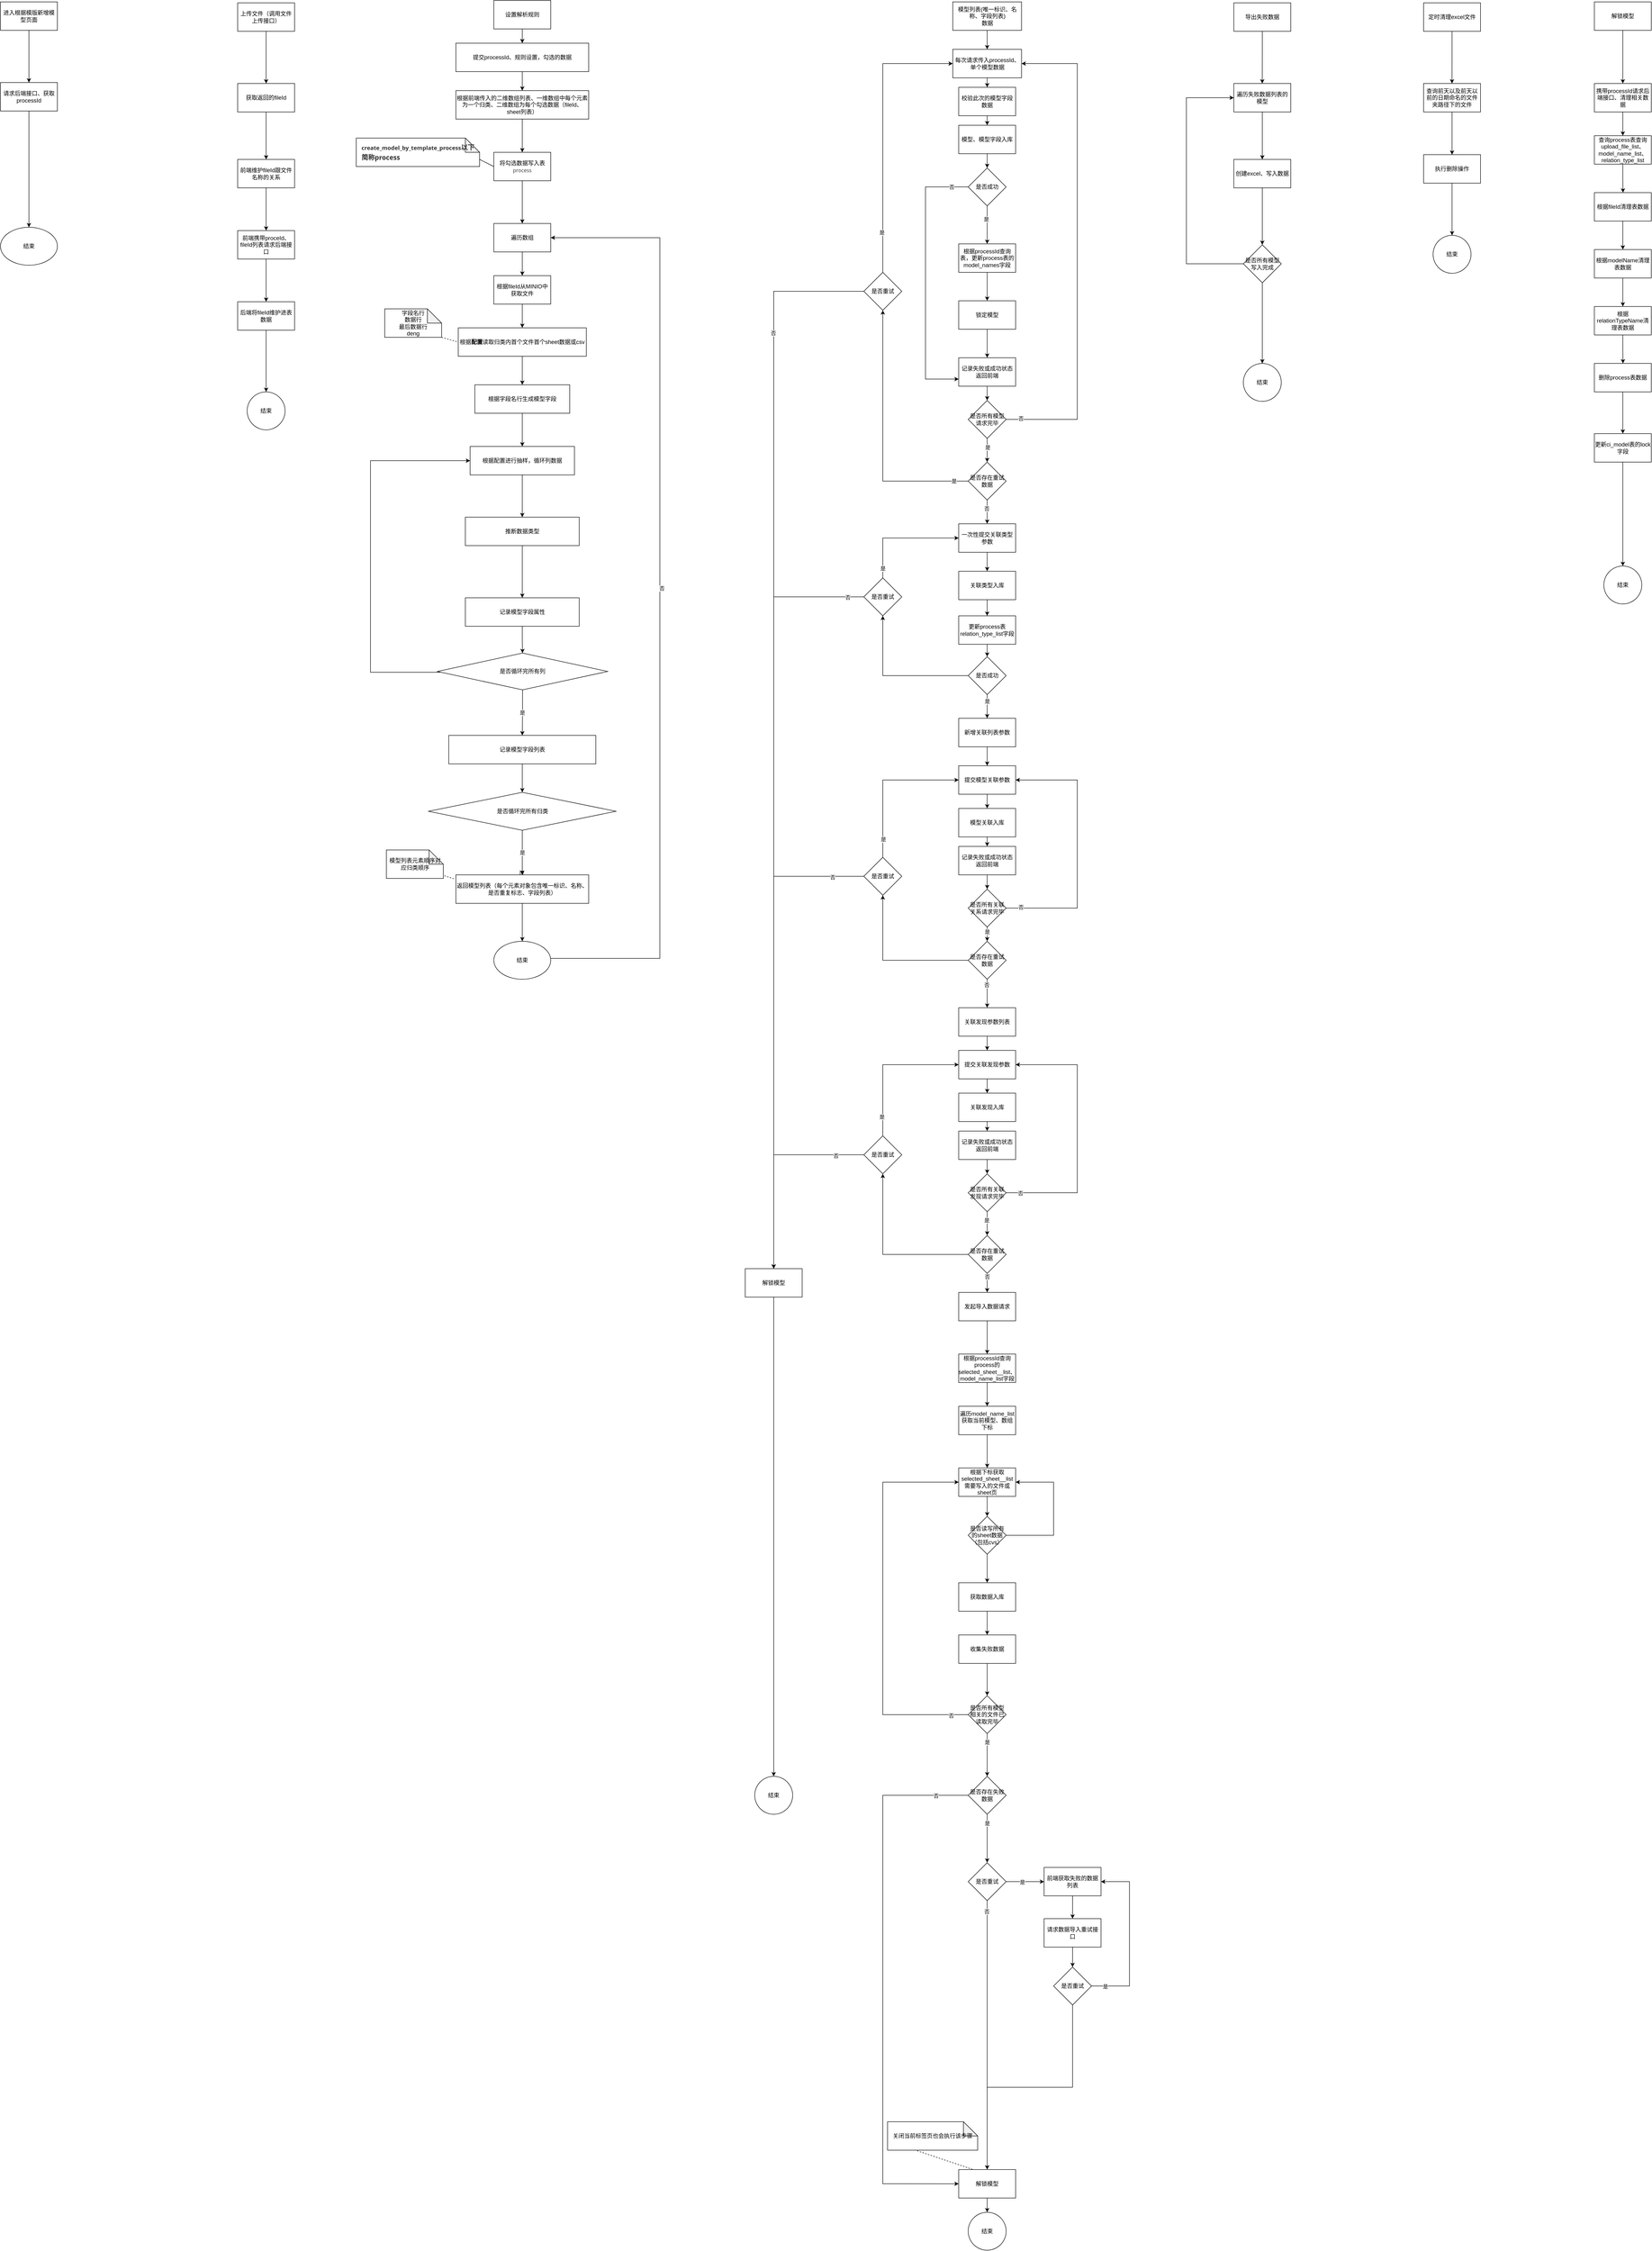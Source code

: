 <mxfile version="21.3.8" type="github">
  <diagram name="第 1 页" id="9QaG-1Hr1qf03bQRCT07">
    <mxGraphModel dx="1990" dy="1877" grid="1" gridSize="10" guides="1" tooltips="1" connect="1" arrows="1" fold="1" page="1" pageScale="1" pageWidth="827" pageHeight="1169" math="0" shadow="0">
      <root>
        <mxCell id="0" />
        <mxCell id="1" parent="0" />
        <mxCell id="jtWd8jjBRYv03bXUQrUo-81" style="edgeStyle=orthogonalEdgeStyle;rounded=0;orthogonalLoop=1;jettySize=auto;html=1;exitX=0.5;exitY=1;exitDx=0;exitDy=0;" edge="1" parent="1" source="sBjqHFL0chYiisE3xwOb-2" target="jtWd8jjBRYv03bXUQrUo-73">
          <mxGeometry relative="1" as="geometry" />
        </mxCell>
        <mxCell id="sBjqHFL0chYiisE3xwOb-2" value="上传文件（调用文件上传接口）" style="rounded=0;whiteSpace=wrap;html=1;" parent="1" vertex="1">
          <mxGeometry x="360" y="-128" width="120" height="60" as="geometry" />
        </mxCell>
        <mxCell id="sBjqHFL0chYiisE3xwOb-14" style="edgeStyle=orthogonalEdgeStyle;rounded=0;orthogonalLoop=1;jettySize=auto;html=1;" parent="1" source="sBjqHFL0chYiisE3xwOb-15" target="sBjqHFL0chYiisE3xwOb-17" edge="1">
          <mxGeometry relative="1" as="geometry" />
        </mxCell>
        <mxCell id="sBjqHFL0chYiisE3xwOb-15" value="设置解析规则" style="rounded=0;whiteSpace=wrap;html=1;" parent="1" vertex="1">
          <mxGeometry x="900" y="-133" width="120" height="60" as="geometry" />
        </mxCell>
        <mxCell id="sBjqHFL0chYiisE3xwOb-16" style="edgeStyle=orthogonalEdgeStyle;rounded=0;orthogonalLoop=1;jettySize=auto;html=1;entryX=0.5;entryY=0;entryDx=0;entryDy=0;" parent="1" source="sBjqHFL0chYiisE3xwOb-17" target="sBjqHFL0chYiisE3xwOb-44" edge="1">
          <mxGeometry relative="1" as="geometry" />
        </mxCell>
        <mxCell id="sBjqHFL0chYiisE3xwOb-17" value="提交processId、规则设置，勾选的数据" style="rounded=0;whiteSpace=wrap;html=1;" parent="1" vertex="1">
          <mxGeometry x="820" y="-43" width="280" height="60" as="geometry" />
        </mxCell>
        <mxCell id="sBjqHFL0chYiisE3xwOb-22" style="edgeStyle=orthogonalEdgeStyle;rounded=0;orthogonalLoop=1;jettySize=auto;html=1;entryX=0.5;entryY=0;entryDx=0;entryDy=0;" parent="1" source="sBjqHFL0chYiisE3xwOb-23" target="sBjqHFL0chYiisE3xwOb-25" edge="1">
          <mxGeometry relative="1" as="geometry" />
        </mxCell>
        <mxCell id="sBjqHFL0chYiisE3xwOb-23" value="根据&lt;b&gt;配置&lt;/b&gt;读取归类内首个文件首个sheet数据或csv" style="rounded=0;whiteSpace=wrap;html=1;" parent="1" vertex="1">
          <mxGeometry x="825" y="557" width="270" height="60" as="geometry" />
        </mxCell>
        <mxCell id="sBjqHFL0chYiisE3xwOb-24" style="edgeStyle=orthogonalEdgeStyle;rounded=0;orthogonalLoop=1;jettySize=auto;html=1;entryX=0.5;entryY=0;entryDx=0;entryDy=0;" parent="1" source="sBjqHFL0chYiisE3xwOb-25" target="sBjqHFL0chYiisE3xwOb-27" edge="1">
          <mxGeometry relative="1" as="geometry" />
        </mxCell>
        <mxCell id="sBjqHFL0chYiisE3xwOb-25" value="根据字段名行生成模型字段" style="rounded=0;whiteSpace=wrap;html=1;" parent="1" vertex="1">
          <mxGeometry x="860" y="677" width="200" height="60" as="geometry" />
        </mxCell>
        <mxCell id="jtWd8jjBRYv03bXUQrUo-248" style="edgeStyle=orthogonalEdgeStyle;rounded=0;orthogonalLoop=1;jettySize=auto;html=1;entryX=0.5;entryY=0;entryDx=0;entryDy=0;" edge="1" parent="1" source="sBjqHFL0chYiisE3xwOb-27" target="jtWd8jjBRYv03bXUQrUo-244">
          <mxGeometry relative="1" as="geometry" />
        </mxCell>
        <mxCell id="sBjqHFL0chYiisE3xwOb-27" value="根据配置进行抽样，循环列数据" style="rounded=0;whiteSpace=wrap;html=1;" parent="1" vertex="1">
          <mxGeometry x="850" y="807" width="220" height="60" as="geometry" />
        </mxCell>
        <mxCell id="sBjqHFL0chYiisE3xwOb-28" style="edgeStyle=orthogonalEdgeStyle;rounded=0;orthogonalLoop=1;jettySize=auto;html=1;" parent="1" source="sBjqHFL0chYiisE3xwOb-29" target="sBjqHFL0chYiisE3xwOb-33" edge="1">
          <mxGeometry relative="1" as="geometry" />
        </mxCell>
        <mxCell id="sBjqHFL0chYiisE3xwOb-29" value="记录模型字段属性" style="rounded=0;whiteSpace=wrap;html=1;" parent="1" vertex="1">
          <mxGeometry x="840" y="1126" width="240" height="60" as="geometry" />
        </mxCell>
        <mxCell id="sBjqHFL0chYiisE3xwOb-32" value="是" style="edgeStyle=orthogonalEdgeStyle;rounded=0;orthogonalLoop=1;jettySize=auto;html=1;" parent="1" source="sBjqHFL0chYiisE3xwOb-33" target="sBjqHFL0chYiisE3xwOb-35" edge="1">
          <mxGeometry relative="1" as="geometry" />
        </mxCell>
        <mxCell id="jtWd8jjBRYv03bXUQrUo-246" style="edgeStyle=orthogonalEdgeStyle;rounded=0;orthogonalLoop=1;jettySize=auto;html=1;entryX=0;entryY=0.5;entryDx=0;entryDy=0;" edge="1" parent="1" source="sBjqHFL0chYiisE3xwOb-33" target="sBjqHFL0chYiisE3xwOb-27">
          <mxGeometry relative="1" as="geometry">
            <Array as="points">
              <mxPoint x="640" y="1283" />
              <mxPoint x="640" y="837" />
            </Array>
          </mxGeometry>
        </mxCell>
        <mxCell id="sBjqHFL0chYiisE3xwOb-33" value="是否循环完所有列" style="rhombus;whiteSpace=wrap;html=1;" parent="1" vertex="1">
          <mxGeometry x="781" y="1242.55" width="359" height="77.45" as="geometry" />
        </mxCell>
        <mxCell id="sBjqHFL0chYiisE3xwOb-34" style="edgeStyle=orthogonalEdgeStyle;rounded=0;orthogonalLoop=1;jettySize=auto;html=1;entryX=0.5;entryY=0;entryDx=0;entryDy=0;" parent="1" source="sBjqHFL0chYiisE3xwOb-35" target="sBjqHFL0chYiisE3xwOb-39" edge="1">
          <mxGeometry relative="1" as="geometry" />
        </mxCell>
        <mxCell id="sBjqHFL0chYiisE3xwOb-35" value="记录模型字段列表" style="rounded=0;whiteSpace=wrap;html=1;" parent="1" vertex="1">
          <mxGeometry x="805" y="1416" width="310" height="60" as="geometry" />
        </mxCell>
        <mxCell id="sBjqHFL0chYiisE3xwOb-36" style="edgeStyle=orthogonalEdgeStyle;rounded=0;orthogonalLoop=1;jettySize=auto;html=1;entryX=1;entryY=0.5;entryDx=0;entryDy=0;" parent="1" source="sBjqHFL0chYiisE3xwOb-39" target="sBjqHFL0chYiisE3xwOb-46" edge="1">
          <mxGeometry relative="1" as="geometry">
            <Array as="points">
              <mxPoint x="1250" y="1886" />
              <mxPoint x="1250" y="367" />
            </Array>
          </mxGeometry>
        </mxCell>
        <mxCell id="sBjqHFL0chYiisE3xwOb-37" value="否" style="edgeLabel;html=1;align=center;verticalAlign=middle;resizable=0;points=[];" parent="sBjqHFL0chYiisE3xwOb-36" vertex="1" connectable="0">
          <mxGeometry x="0.162" y="-4" relative="1" as="geometry">
            <mxPoint y="1" as="offset" />
          </mxGeometry>
        </mxCell>
        <mxCell id="sBjqHFL0chYiisE3xwOb-160" value="否" style="edgeLabel;html=1;align=center;verticalAlign=middle;resizable=0;points=[];" parent="sBjqHFL0chYiisE3xwOb-36" vertex="1" connectable="0">
          <mxGeometry x="-0.922" y="-2" relative="1" as="geometry">
            <mxPoint as="offset" />
          </mxGeometry>
        </mxCell>
        <mxCell id="sBjqHFL0chYiisE3xwOb-38" value="是" style="edgeStyle=orthogonalEdgeStyle;rounded=0;orthogonalLoop=1;jettySize=auto;html=1;" parent="1" source="sBjqHFL0chYiisE3xwOb-39" target="sBjqHFL0chYiisE3xwOb-41" edge="1">
          <mxGeometry relative="1" as="geometry">
            <mxPoint x="960.0" y="1706" as="targetPoint" />
          </mxGeometry>
        </mxCell>
        <mxCell id="sBjqHFL0chYiisE3xwOb-39" value="是否循环完所有归类" style="rhombus;whiteSpace=wrap;html=1;" parent="1" vertex="1">
          <mxGeometry x="762.5" y="1536" width="395" height="80" as="geometry" />
        </mxCell>
        <mxCell id="sBjqHFL0chYiisE3xwOb-40" style="edgeStyle=orthogonalEdgeStyle;rounded=0;orthogonalLoop=1;jettySize=auto;html=1;entryX=0.5;entryY=0;entryDx=0;entryDy=0;" parent="1" source="sBjqHFL0chYiisE3xwOb-41" target="sBjqHFL0chYiisE3xwOb-42" edge="1">
          <mxGeometry relative="1" as="geometry" />
        </mxCell>
        <mxCell id="sBjqHFL0chYiisE3xwOb-41" value="返回模型列表（每个元素对象包含唯一标识、名称、是否重复标志、字段列表）" style="rounded=0;whiteSpace=wrap;html=1;" parent="1" vertex="1">
          <mxGeometry x="820" y="1710" width="280" height="60" as="geometry" />
        </mxCell>
        <mxCell id="sBjqHFL0chYiisE3xwOb-42" value="结束" style="ellipse;whiteSpace=wrap;html=1;" parent="1" vertex="1">
          <mxGeometry x="900" y="1850.0" width="120" height="80" as="geometry" />
        </mxCell>
        <mxCell id="sBjqHFL0chYiisE3xwOb-43" style="edgeStyle=orthogonalEdgeStyle;rounded=0;orthogonalLoop=1;jettySize=auto;html=1;" parent="1" source="sBjqHFL0chYiisE3xwOb-44" target="jtWd8jjBRYv03bXUQrUo-110" edge="1">
          <mxGeometry relative="1" as="geometry">
            <mxPoint x="960" y="337" as="targetPoint" />
          </mxGeometry>
        </mxCell>
        <mxCell id="sBjqHFL0chYiisE3xwOb-44" value="根据前端传入的二维数组列表、一维数组中每个元素为一个归类、二维数组为每个勾选数据（fileId、sheet列表）" style="rounded=0;whiteSpace=wrap;html=1;" parent="1" vertex="1">
          <mxGeometry x="820" y="57" width="280" height="60" as="geometry" />
        </mxCell>
        <mxCell id="sBjqHFL0chYiisE3xwOb-45" style="edgeStyle=orthogonalEdgeStyle;rounded=0;orthogonalLoop=1;jettySize=auto;html=1;" parent="1" source="sBjqHFL0chYiisE3xwOb-46" target="jtWd8jjBRYv03bXUQrUo-78" edge="1">
          <mxGeometry relative="1" as="geometry" />
        </mxCell>
        <mxCell id="sBjqHFL0chYiisE3xwOb-46" value="遍历数组" style="rounded=0;whiteSpace=wrap;html=1;" parent="1" vertex="1">
          <mxGeometry x="900" y="337" width="120" height="60" as="geometry" />
        </mxCell>
        <mxCell id="sBjqHFL0chYiisE3xwOb-47" style="edgeStyle=orthogonalEdgeStyle;rounded=0;orthogonalLoop=1;jettySize=auto;html=1;exitX=0.5;exitY=1;exitDx=0;exitDy=0;" parent="1" source="sBjqHFL0chYiisE3xwOb-48" target="sBjqHFL0chYiisE3xwOb-60" edge="1">
          <mxGeometry relative="1" as="geometry">
            <mxPoint x="1939.882" y="90" as="targetPoint" />
          </mxGeometry>
        </mxCell>
        <mxCell id="sBjqHFL0chYiisE3xwOb-48" value="每次请求传入processId、单个模型数据" style="rounded=0;whiteSpace=wrap;html=1;" parent="1" vertex="1">
          <mxGeometry x="1867.5" y="-30" width="145" height="60" as="geometry" />
        </mxCell>
        <mxCell id="sBjqHFL0chYiisE3xwOb-53" style="rounded=0;orthogonalLoop=1;jettySize=auto;html=1;exitX=1;exitY=1;exitDx=0;exitDy=0;exitPerimeter=0;entryX=0;entryY=0.5;entryDx=0;entryDy=0;endArrow=none;endFill=0;dashed=1;" parent="1" source="sBjqHFL0chYiisE3xwOb-54" target="sBjqHFL0chYiisE3xwOb-23" edge="1">
          <mxGeometry relative="1" as="geometry" />
        </mxCell>
        <mxCell id="sBjqHFL0chYiisE3xwOb-54" value="字段名行&lt;br&gt;数据行&lt;br&gt;最后数据行&lt;br&gt;deng" style="shape=note;whiteSpace=wrap;html=1;backgroundOutline=1;darkOpacity=0.05;" parent="1" vertex="1">
          <mxGeometry x="670" y="517" width="120" height="60" as="geometry" />
        </mxCell>
        <mxCell id="sBjqHFL0chYiisE3xwOb-59" style="edgeStyle=orthogonalEdgeStyle;rounded=0;orthogonalLoop=1;jettySize=auto;html=1;exitX=0.5;exitY=1;exitDx=0;exitDy=0;" parent="1" source="sBjqHFL0chYiisE3xwOb-60" target="sBjqHFL0chYiisE3xwOb-85" edge="1">
          <mxGeometry relative="1" as="geometry" />
        </mxCell>
        <mxCell id="sBjqHFL0chYiisE3xwOb-60" value="校验此次的模型字段数据" style="rounded=0;whiteSpace=wrap;html=1;" parent="1" vertex="1">
          <mxGeometry x="1880" y="50" width="120" height="60" as="geometry" />
        </mxCell>
        <mxCell id="sBjqHFL0chYiisE3xwOb-175" style="edgeStyle=orthogonalEdgeStyle;rounded=0;orthogonalLoop=1;jettySize=auto;html=1;exitX=0.5;exitY=1;exitDx=0;exitDy=0;entryX=0.5;entryY=0;entryDx=0;entryDy=0;" parent="1" source="sBjqHFL0chYiisE3xwOb-62" target="sBjqHFL0chYiisE3xwOb-128" edge="1">
          <mxGeometry relative="1" as="geometry" />
        </mxCell>
        <mxCell id="sBjqHFL0chYiisE3xwOb-62" value="记录失败或成功状态返回前端" style="rounded=0;whiteSpace=wrap;html=1;" parent="1" vertex="1">
          <mxGeometry x="1880" y="620" width="120" height="60" as="geometry" />
        </mxCell>
        <mxCell id="sBjqHFL0chYiisE3xwOb-68" style="edgeStyle=orthogonalEdgeStyle;rounded=0;orthogonalLoop=1;jettySize=auto;html=1;exitX=0.5;exitY=1;exitDx=0;exitDy=0;entryX=0.5;entryY=0;entryDx=0;entryDy=0;" parent="1" source="sBjqHFL0chYiisE3xwOb-69" target="sBjqHFL0chYiisE3xwOb-73" edge="1">
          <mxGeometry relative="1" as="geometry">
            <mxPoint x="1940" y="1470" as="targetPoint" />
          </mxGeometry>
        </mxCell>
        <mxCell id="sBjqHFL0chYiisE3xwOb-69" value="提交模型关联参数" style="rounded=0;whiteSpace=wrap;html=1;" parent="1" vertex="1">
          <mxGeometry x="1880" y="1480" width="120" height="60" as="geometry" />
        </mxCell>
        <mxCell id="sBjqHFL0chYiisE3xwOb-72" style="edgeStyle=orthogonalEdgeStyle;rounded=0;orthogonalLoop=1;jettySize=auto;html=1;exitX=0.5;exitY=1;exitDx=0;exitDy=0;entryX=0.5;entryY=0;entryDx=0;entryDy=0;" parent="1" source="sBjqHFL0chYiisE3xwOb-73" target="sBjqHFL0chYiisE3xwOb-75" edge="1">
          <mxGeometry relative="1" as="geometry" />
        </mxCell>
        <mxCell id="sBjqHFL0chYiisE3xwOb-73" value="模型关联入库" style="rounded=0;whiteSpace=wrap;html=1;" parent="1" vertex="1">
          <mxGeometry x="1880" y="1570" width="120" height="60" as="geometry" />
        </mxCell>
        <mxCell id="sBjqHFL0chYiisE3xwOb-178" style="edgeStyle=orthogonalEdgeStyle;rounded=0;orthogonalLoop=1;jettySize=auto;html=1;exitX=0.5;exitY=1;exitDx=0;exitDy=0;entryX=0.5;entryY=0;entryDx=0;entryDy=0;" parent="1" source="sBjqHFL0chYiisE3xwOb-75" target="sBjqHFL0chYiisE3xwOb-142" edge="1">
          <mxGeometry relative="1" as="geometry" />
        </mxCell>
        <mxCell id="sBjqHFL0chYiisE3xwOb-75" value="记录失败或成功状态返回前端" style="rounded=0;whiteSpace=wrap;html=1;" parent="1" vertex="1">
          <mxGeometry x="1880" y="1650" width="120" height="60" as="geometry" />
        </mxCell>
        <mxCell id="sBjqHFL0chYiisE3xwOb-76" style="edgeStyle=orthogonalEdgeStyle;rounded=0;orthogonalLoop=1;jettySize=auto;html=1;exitX=0.5;exitY=0;exitDx=0;exitDy=0;entryX=0;entryY=0.5;entryDx=0;entryDy=0;" parent="1" source="sBjqHFL0chYiisE3xwOb-78" target="sBjqHFL0chYiisE3xwOb-48" edge="1">
          <mxGeometry relative="1" as="geometry" />
        </mxCell>
        <mxCell id="sBjqHFL0chYiisE3xwOb-77" value="是" style="edgeLabel;html=1;align=center;verticalAlign=middle;resizable=0;points=[];" parent="sBjqHFL0chYiisE3xwOb-76" vertex="1" connectable="0">
          <mxGeometry x="-0.712" y="2" relative="1" as="geometry">
            <mxPoint as="offset" />
          </mxGeometry>
        </mxCell>
        <mxCell id="sBjqHFL0chYiisE3xwOb-78" value="是否重试" style="rhombus;whiteSpace=wrap;html=1;" parent="1" vertex="1">
          <mxGeometry x="1680" y="440" width="80" height="80" as="geometry" />
        </mxCell>
        <mxCell id="sBjqHFL0chYiisE3xwOb-80" value="" style="edgeStyle=orthogonalEdgeStyle;rounded=0;orthogonalLoop=1;jettySize=auto;html=1;exitX=0;exitY=0.5;exitDx=0;exitDy=0;entryX=0.5;entryY=0;entryDx=0;entryDy=0;" parent="1" source="sBjqHFL0chYiisE3xwOb-78" target="jtWd8jjBRYv03bXUQrUo-206" edge="1">
          <mxGeometry relative="1" as="geometry">
            <mxPoint x="1500" y="2490" as="targetPoint" />
            <mxPoint x="1630" y="380" as="sourcePoint" />
          </mxGeometry>
        </mxCell>
        <mxCell id="sBjqHFL0chYiisE3xwOb-81" value="否" style="edgeLabel;html=1;align=center;verticalAlign=middle;resizable=0;points=[];" parent="sBjqHFL0chYiisE3xwOb-80" vertex="1" connectable="0">
          <mxGeometry x="-0.753" y="-1" relative="1" as="geometry">
            <mxPoint as="offset" />
          </mxGeometry>
        </mxCell>
        <mxCell id="sBjqHFL0chYiisE3xwOb-84" style="edgeStyle=orthogonalEdgeStyle;rounded=0;orthogonalLoop=1;jettySize=auto;html=1;exitX=0.5;exitY=1;exitDx=0;exitDy=0;entryX=0.5;entryY=0;entryDx=0;entryDy=0;" parent="1" source="sBjqHFL0chYiisE3xwOb-85" target="jtWd8jjBRYv03bXUQrUo-115" edge="1">
          <mxGeometry relative="1" as="geometry" />
        </mxCell>
        <mxCell id="sBjqHFL0chYiisE3xwOb-85" value="模型、模型字段入库" style="rounded=0;whiteSpace=wrap;html=1;" parent="1" vertex="1">
          <mxGeometry x="1880" y="130" width="120" height="60" as="geometry" />
        </mxCell>
        <mxCell id="sBjqHFL0chYiisE3xwOb-93" style="edgeStyle=orthogonalEdgeStyle;rounded=0;orthogonalLoop=1;jettySize=auto;html=1;exitX=0.5;exitY=1;exitDx=0;exitDy=0;" parent="1" source="sBjqHFL0chYiisE3xwOb-94" target="sBjqHFL0chYiisE3xwOb-96" edge="1">
          <mxGeometry relative="1" as="geometry" />
        </mxCell>
        <mxCell id="sBjqHFL0chYiisE3xwOb-94" value="关联发现入库" style="rounded=0;whiteSpace=wrap;html=1;" parent="1" vertex="1">
          <mxGeometry x="1880" y="2170" width="120" height="60" as="geometry" />
        </mxCell>
        <mxCell id="sBjqHFL0chYiisE3xwOb-95" style="edgeStyle=orthogonalEdgeStyle;rounded=0;orthogonalLoop=1;jettySize=auto;html=1;exitX=0.5;exitY=1;exitDx=0;exitDy=0;entryX=0;entryY=0.5;entryDx=0;entryDy=0;" parent="1" source="sBjqHFL0chYiisE3xwOb-96" target="sBjqHFL0chYiisE3xwOb-170" edge="1">
          <mxGeometry relative="1" as="geometry">
            <mxPoint x="1940" y="2350" as="targetPoint" />
          </mxGeometry>
        </mxCell>
        <mxCell id="sBjqHFL0chYiisE3xwOb-96" value="记录失败或成功状态返回前端" style="rounded=0;whiteSpace=wrap;html=1;" parent="1" vertex="1">
          <mxGeometry x="1880" y="2250" width="120" height="60" as="geometry" />
        </mxCell>
        <mxCell id="sBjqHFL0chYiisE3xwOb-191" style="edgeStyle=orthogonalEdgeStyle;rounded=0;orthogonalLoop=1;jettySize=auto;html=1;exitX=0.5;exitY=1;exitDx=0;exitDy=0;" parent="1" source="sBjqHFL0chYiisE3xwOb-101" target="sBjqHFL0chYiisE3xwOb-106" edge="1">
          <mxGeometry relative="1" as="geometry" />
        </mxCell>
        <mxCell id="sBjqHFL0chYiisE3xwOb-101" value="根据下标获取selected_sheet__list&lt;br&gt;需要写入的文件或sheet页" style="rounded=0;whiteSpace=wrap;html=1;" parent="1" vertex="1">
          <mxGeometry x="1880" y="2960" width="120" height="60" as="geometry" />
        </mxCell>
        <mxCell id="sBjqHFL0chYiisE3xwOb-105" style="edgeStyle=orthogonalEdgeStyle;rounded=0;orthogonalLoop=1;jettySize=auto;html=1;exitX=0.5;exitY=1;exitDx=0;exitDy=0;" parent="1" source="sBjqHFL0chYiisE3xwOb-106" target="CkRsKKvwmTfbsYfrMcPm-8" edge="1">
          <mxGeometry relative="1" as="geometry">
            <mxPoint x="1950" y="3262" as="targetPoint" />
          </mxGeometry>
        </mxCell>
        <mxCell id="sBjqHFL0chYiisE3xwOb-192" style="edgeStyle=orthogonalEdgeStyle;rounded=0;orthogonalLoop=1;jettySize=auto;html=1;exitX=1;exitY=0.5;exitDx=0;exitDy=0;entryX=1;entryY=0.5;entryDx=0;entryDy=0;" parent="1" source="sBjqHFL0chYiisE3xwOb-106" target="sBjqHFL0chYiisE3xwOb-101" edge="1">
          <mxGeometry relative="1" as="geometry">
            <Array as="points">
              <mxPoint x="2080" y="3102" />
              <mxPoint x="2080" y="2990" />
            </Array>
          </mxGeometry>
        </mxCell>
        <mxCell id="sBjqHFL0chYiisE3xwOb-106" value="是否读写所有的sheet数据（包括cvs）" style="rhombus;whiteSpace=wrap;html=1;" parent="1" vertex="1">
          <mxGeometry x="1900" y="3062" width="80" height="80" as="geometry" />
        </mxCell>
        <mxCell id="sBjqHFL0chYiisE3xwOb-107" style="edgeStyle=orthogonalEdgeStyle;rounded=0;orthogonalLoop=1;jettySize=auto;html=1;exitX=0.5;exitY=1;exitDx=0;exitDy=0;" parent="1" source="sBjqHFL0chYiisE3xwOb-108" target="jtWd8jjBRYv03bXUQrUo-164" edge="1">
          <mxGeometry relative="1" as="geometry">
            <mxPoint x="1940" y="3462" as="targetPoint" />
          </mxGeometry>
        </mxCell>
        <mxCell id="sBjqHFL0chYiisE3xwOb-108" value="收集失败数据" style="rounded=0;whiteSpace=wrap;html=1;" parent="1" vertex="1">
          <mxGeometry x="1880" y="3312" width="120" height="60" as="geometry" />
        </mxCell>
        <mxCell id="sBjqHFL0chYiisE3xwOb-109" value="结束" style="ellipse;whiteSpace=wrap;html=1;aspect=fixed;" parent="1" vertex="1">
          <mxGeometry x="1900" y="4528.83" width="80" height="80" as="geometry" />
        </mxCell>
        <mxCell id="sBjqHFL0chYiisE3xwOb-110" style="edgeStyle=orthogonalEdgeStyle;rounded=0;orthogonalLoop=1;jettySize=auto;html=1;exitX=0.5;exitY=1;exitDx=0;exitDy=0;" parent="1" source="sBjqHFL0chYiisE3xwOb-111" edge="1">
          <mxGeometry relative="1" as="geometry">
            <mxPoint x="2919.882" y="42" as="targetPoint" />
          </mxGeometry>
        </mxCell>
        <mxCell id="sBjqHFL0chYiisE3xwOb-111" value="定时清理excel文件" style="rounded=0;whiteSpace=wrap;html=1;" parent="1" vertex="1">
          <mxGeometry x="2860" y="-128" width="120" height="60" as="geometry" />
        </mxCell>
        <mxCell id="sBjqHFL0chYiisE3xwOb-112" style="edgeStyle=orthogonalEdgeStyle;rounded=0;orthogonalLoop=1;jettySize=auto;html=1;" parent="1" source="sBjqHFL0chYiisE3xwOb-113" target="sBjqHFL0chYiisE3xwOb-115" edge="1">
          <mxGeometry relative="1" as="geometry" />
        </mxCell>
        <mxCell id="sBjqHFL0chYiisE3xwOb-113" value="查询前天以及前天以前的日期命名的文件夹路径下的文件" style="rounded=0;whiteSpace=wrap;html=1;" parent="1" vertex="1">
          <mxGeometry x="2860" y="42" width="120" height="60" as="geometry" />
        </mxCell>
        <mxCell id="sBjqHFL0chYiisE3xwOb-114" style="edgeStyle=orthogonalEdgeStyle;rounded=0;orthogonalLoop=1;jettySize=auto;html=1;exitX=0.5;exitY=1;exitDx=0;exitDy=0;" parent="1" source="sBjqHFL0chYiisE3xwOb-115" target="sBjqHFL0chYiisE3xwOb-116" edge="1">
          <mxGeometry relative="1" as="geometry" />
        </mxCell>
        <mxCell id="sBjqHFL0chYiisE3xwOb-115" value="执行删除操作" style="rounded=0;whiteSpace=wrap;html=1;" parent="1" vertex="1">
          <mxGeometry x="2860" y="192" width="120" height="60" as="geometry" />
        </mxCell>
        <mxCell id="sBjqHFL0chYiisE3xwOb-116" value="结束" style="ellipse;whiteSpace=wrap;html=1;aspect=fixed;" parent="1" vertex="1">
          <mxGeometry x="2880" y="362" width="80" height="80" as="geometry" />
        </mxCell>
        <mxCell id="sBjqHFL0chYiisE3xwOb-121" style="edgeStyle=orthogonalEdgeStyle;rounded=0;orthogonalLoop=1;jettySize=auto;html=1;exitX=0.5;exitY=1;exitDx=0;exitDy=0;entryX=0.5;entryY=0;entryDx=0;entryDy=0;" parent="1" source="sBjqHFL0chYiisE3xwOb-120" target="sBjqHFL0chYiisE3xwOb-48" edge="1">
          <mxGeometry relative="1" as="geometry" />
        </mxCell>
        <mxCell id="sBjqHFL0chYiisE3xwOb-120" value="模型列表(唯一标识、名称、字段列表)&lt;br&gt;数据" style="rounded=0;whiteSpace=wrap;html=1;" parent="1" vertex="1">
          <mxGeometry x="1867.5" y="-130" width="145" height="60" as="geometry" />
        </mxCell>
        <mxCell id="sBjqHFL0chYiisE3xwOb-162" style="edgeStyle=orthogonalEdgeStyle;rounded=0;orthogonalLoop=1;jettySize=auto;html=1;exitX=0.5;exitY=1;exitDx=0;exitDy=0;entryX=0.5;entryY=0;entryDx=0;entryDy=0;" parent="1" source="sBjqHFL0chYiisE3xwOb-128" target="sBjqHFL0chYiisE3xwOb-161" edge="1">
          <mxGeometry relative="1" as="geometry" />
        </mxCell>
        <mxCell id="sBjqHFL0chYiisE3xwOb-169" value="是" style="edgeLabel;html=1;align=center;verticalAlign=middle;resizable=0;points=[];" parent="sBjqHFL0chYiisE3xwOb-162" vertex="1" connectable="0">
          <mxGeometry x="-0.242" y="1" relative="1" as="geometry">
            <mxPoint as="offset" />
          </mxGeometry>
        </mxCell>
        <mxCell id="sBjqHFL0chYiisE3xwOb-174" style="edgeStyle=orthogonalEdgeStyle;rounded=0;orthogonalLoop=1;jettySize=auto;html=1;exitX=1;exitY=0.5;exitDx=0;exitDy=0;entryX=1;entryY=0.5;entryDx=0;entryDy=0;" parent="1" source="sBjqHFL0chYiisE3xwOb-128" target="sBjqHFL0chYiisE3xwOb-48" edge="1">
          <mxGeometry relative="1" as="geometry">
            <Array as="points">
              <mxPoint x="2130" y="750" />
              <mxPoint x="2130" />
            </Array>
          </mxGeometry>
        </mxCell>
        <mxCell id="sBjqHFL0chYiisE3xwOb-176" value="否" style="edgeLabel;html=1;align=center;verticalAlign=middle;resizable=0;points=[];" parent="sBjqHFL0chYiisE3xwOb-174" vertex="1" connectable="0">
          <mxGeometry x="-0.94" y="2" relative="1" as="geometry">
            <mxPoint as="offset" />
          </mxGeometry>
        </mxCell>
        <mxCell id="sBjqHFL0chYiisE3xwOb-128" value="是否所有模型请求完毕" style="rhombus;whiteSpace=wrap;html=1;" parent="1" vertex="1">
          <mxGeometry x="1900" y="710" width="80" height="80" as="geometry" />
        </mxCell>
        <mxCell id="sBjqHFL0chYiisE3xwOb-148" style="edgeStyle=orthogonalEdgeStyle;rounded=0;orthogonalLoop=1;jettySize=auto;html=1;exitX=0.5;exitY=1;exitDx=0;exitDy=0;" parent="1" source="jtWd8jjBRYv03bXUQrUo-99" target="sBjqHFL0chYiisE3xwOb-94" edge="1">
          <mxGeometry relative="1" as="geometry">
            <mxPoint x="1940" y="2140" as="sourcePoint" />
          </mxGeometry>
        </mxCell>
        <mxCell id="sBjqHFL0chYiisE3xwOb-141" style="edgeStyle=orthogonalEdgeStyle;rounded=0;orthogonalLoop=1;jettySize=auto;html=1;exitX=0.5;exitY=1;exitDx=0;exitDy=0;entryX=0.5;entryY=0;entryDx=0;entryDy=0;" parent="1" source="sBjqHFL0chYiisE3xwOb-137" target="sBjqHFL0chYiisE3xwOb-69" edge="1">
          <mxGeometry relative="1" as="geometry" />
        </mxCell>
        <mxCell id="sBjqHFL0chYiisE3xwOb-137" value="新增关联列表参数" style="rounded=0;whiteSpace=wrap;html=1;" parent="1" vertex="1">
          <mxGeometry x="1880" y="1380" width="120" height="60" as="geometry" />
        </mxCell>
        <mxCell id="sBjqHFL0chYiisE3xwOb-179" style="edgeStyle=orthogonalEdgeStyle;rounded=0;orthogonalLoop=1;jettySize=auto;html=1;exitX=1;exitY=0.5;exitDx=0;exitDy=0;entryX=1;entryY=0.5;entryDx=0;entryDy=0;" parent="1" source="sBjqHFL0chYiisE3xwOb-142" target="sBjqHFL0chYiisE3xwOb-69" edge="1">
          <mxGeometry relative="1" as="geometry">
            <Array as="points">
              <mxPoint x="2130" y="1780" />
              <mxPoint x="2130" y="1510" />
            </Array>
          </mxGeometry>
        </mxCell>
        <mxCell id="sBjqHFL0chYiisE3xwOb-196" value="否" style="edgeLabel;html=1;align=center;verticalAlign=middle;resizable=0;points=[];" parent="sBjqHFL0chYiisE3xwOb-179" vertex="1" connectable="0">
          <mxGeometry x="-0.888" y="2" relative="1" as="geometry">
            <mxPoint as="offset" />
          </mxGeometry>
        </mxCell>
        <mxCell id="sBjqHFL0chYiisE3xwOb-181" style="edgeStyle=orthogonalEdgeStyle;rounded=0;orthogonalLoop=1;jettySize=auto;html=1;exitX=0.5;exitY=1;exitDx=0;exitDy=0;entryX=0.5;entryY=0;entryDx=0;entryDy=0;" parent="1" source="sBjqHFL0chYiisE3xwOb-142" target="sBjqHFL0chYiisE3xwOb-180" edge="1">
          <mxGeometry relative="1" as="geometry" />
        </mxCell>
        <mxCell id="sBjqHFL0chYiisE3xwOb-197" value="是" style="edgeLabel;html=1;align=center;verticalAlign=middle;resizable=0;points=[];" parent="sBjqHFL0chYiisE3xwOb-181" vertex="1" connectable="0">
          <mxGeometry x="-0.34" relative="1" as="geometry">
            <mxPoint as="offset" />
          </mxGeometry>
        </mxCell>
        <mxCell id="sBjqHFL0chYiisE3xwOb-142" value="是否所有关联关系请求完毕" style="rhombus;whiteSpace=wrap;html=1;" parent="1" vertex="1">
          <mxGeometry x="1900" y="1740" width="80" height="80" as="geometry" />
        </mxCell>
        <mxCell id="sBjqHFL0chYiisE3xwOb-151" style="edgeStyle=orthogonalEdgeStyle;rounded=0;orthogonalLoop=1;jettySize=auto;html=1;exitX=0.5;exitY=1;exitDx=0;exitDy=0;" parent="1" source="sBjqHFL0chYiisE3xwOb-149" target="jtWd8jjBRYv03bXUQrUo-99" edge="1">
          <mxGeometry relative="1" as="geometry">
            <mxPoint x="1940" y="2080" as="targetPoint" />
          </mxGeometry>
        </mxCell>
        <mxCell id="sBjqHFL0chYiisE3xwOb-149" value="关联发现参数列表" style="rounded=0;whiteSpace=wrap;html=1;" parent="1" vertex="1">
          <mxGeometry x="1880" y="1990" width="120" height="60" as="geometry" />
        </mxCell>
        <mxCell id="sBjqHFL0chYiisE3xwOb-154" style="edgeStyle=orthogonalEdgeStyle;rounded=0;orthogonalLoop=1;jettySize=auto;html=1;exitX=0.5;exitY=1;exitDx=0;exitDy=0;" parent="1" source="sBjqHFL0chYiisE3xwOb-153" target="sBjqHFL0chYiisE3xwOb-62" edge="1">
          <mxGeometry relative="1" as="geometry" />
        </mxCell>
        <mxCell id="sBjqHFL0chYiisE3xwOb-153" value="锁定模型" style="rounded=0;whiteSpace=wrap;html=1;" parent="1" vertex="1">
          <mxGeometry x="1880" y="500" width="120" height="60" as="geometry" />
        </mxCell>
        <mxCell id="sBjqHFL0chYiisE3xwOb-163" style="edgeStyle=orthogonalEdgeStyle;rounded=0;orthogonalLoop=1;jettySize=auto;html=1;exitX=0.5;exitY=1;exitDx=0;exitDy=0;" parent="1" source="sBjqHFL0chYiisE3xwOb-161" target="jtWd8jjBRYv03bXUQrUo-100" edge="1">
          <mxGeometry relative="1" as="geometry" />
        </mxCell>
        <mxCell id="sBjqHFL0chYiisE3xwOb-164" value="否" style="edgeLabel;html=1;align=center;verticalAlign=middle;resizable=0;points=[];" parent="sBjqHFL0chYiisE3xwOb-163" vertex="1" connectable="0">
          <mxGeometry x="-0.282" y="-1" relative="1" as="geometry">
            <mxPoint as="offset" />
          </mxGeometry>
        </mxCell>
        <mxCell id="sBjqHFL0chYiisE3xwOb-165" style="edgeStyle=orthogonalEdgeStyle;rounded=0;orthogonalLoop=1;jettySize=auto;html=1;exitX=0;exitY=0.5;exitDx=0;exitDy=0;entryX=0.5;entryY=1;entryDx=0;entryDy=0;" parent="1" source="sBjqHFL0chYiisE3xwOb-161" target="sBjqHFL0chYiisE3xwOb-78" edge="1">
          <mxGeometry relative="1" as="geometry" />
        </mxCell>
        <mxCell id="sBjqHFL0chYiisE3xwOb-168" value="是" style="edgeLabel;html=1;align=center;verticalAlign=middle;resizable=0;points=[];" parent="sBjqHFL0chYiisE3xwOb-165" vertex="1" connectable="0">
          <mxGeometry x="-0.888" relative="1" as="geometry">
            <mxPoint as="offset" />
          </mxGeometry>
        </mxCell>
        <mxCell id="sBjqHFL0chYiisE3xwOb-161" value="是否存在重试数据" style="rhombus;whiteSpace=wrap;html=1;" parent="1" vertex="1">
          <mxGeometry x="1900" y="840" width="80" height="80" as="geometry" />
        </mxCell>
        <mxCell id="sBjqHFL0chYiisE3xwOb-187" style="edgeStyle=orthogonalEdgeStyle;rounded=0;orthogonalLoop=1;jettySize=auto;html=1;exitX=1;exitY=0.5;exitDx=0;exitDy=0;" parent="1" source="sBjqHFL0chYiisE3xwOb-170" target="sBjqHFL0chYiisE3xwOb-186" edge="1">
          <mxGeometry relative="1" as="geometry" />
        </mxCell>
        <mxCell id="sBjqHFL0chYiisE3xwOb-202" value="是" style="edgeLabel;html=1;align=center;verticalAlign=middle;resizable=0;points=[];" parent="sBjqHFL0chYiisE3xwOb-187" vertex="1" connectable="0">
          <mxGeometry x="-0.289" y="-1" relative="1" as="geometry">
            <mxPoint as="offset" />
          </mxGeometry>
        </mxCell>
        <mxCell id="sBjqHFL0chYiisE3xwOb-188" style="edgeStyle=orthogonalEdgeStyle;rounded=0;orthogonalLoop=1;jettySize=auto;html=1;exitX=0.5;exitY=0;exitDx=0;exitDy=0;entryX=1;entryY=0.5;entryDx=0;entryDy=0;" parent="1" source="sBjqHFL0chYiisE3xwOb-170" target="jtWd8jjBRYv03bXUQrUo-99" edge="1">
          <mxGeometry relative="1" as="geometry">
            <Array as="points">
              <mxPoint x="2130" y="2380" />
              <mxPoint x="2130" y="2110" />
            </Array>
            <mxPoint x="2000" y="2110" as="targetPoint" />
          </mxGeometry>
        </mxCell>
        <mxCell id="sBjqHFL0chYiisE3xwOb-203" value="否" style="edgeLabel;html=1;align=center;verticalAlign=middle;resizable=0;points=[];" parent="sBjqHFL0chYiisE3xwOb-188" vertex="1" connectable="0">
          <mxGeometry x="-0.891" y="-1" relative="1" as="geometry">
            <mxPoint as="offset" />
          </mxGeometry>
        </mxCell>
        <mxCell id="sBjqHFL0chYiisE3xwOb-170" value="是否所有关联发现请求完毕" style="rhombus;whiteSpace=wrap;html=1;direction=south;" parent="1" vertex="1">
          <mxGeometry x="1900" y="2340" width="80" height="80" as="geometry" />
        </mxCell>
        <mxCell id="sBjqHFL0chYiisE3xwOb-184" style="edgeStyle=orthogonalEdgeStyle;rounded=0;orthogonalLoop=1;jettySize=auto;html=1;exitX=0.5;exitY=1;exitDx=0;exitDy=0;" parent="1" source="sBjqHFL0chYiisE3xwOb-180" target="sBjqHFL0chYiisE3xwOb-149" edge="1">
          <mxGeometry relative="1" as="geometry" />
        </mxCell>
        <mxCell id="sBjqHFL0chYiisE3xwOb-198" value="否" style="edgeLabel;html=1;align=center;verticalAlign=middle;resizable=0;points=[];" parent="sBjqHFL0chYiisE3xwOb-184" vertex="1" connectable="0">
          <mxGeometry x="-0.621" y="-1" relative="1" as="geometry">
            <mxPoint as="offset" />
          </mxGeometry>
        </mxCell>
        <mxCell id="jtWd8jjBRYv03bXUQrUo-132" style="edgeStyle=orthogonalEdgeStyle;rounded=0;orthogonalLoop=1;jettySize=auto;html=1;exitX=0;exitY=0.5;exitDx=0;exitDy=0;entryX=0.5;entryY=1;entryDx=0;entryDy=0;" edge="1" parent="1" source="sBjqHFL0chYiisE3xwOb-180" target="jtWd8jjBRYv03bXUQrUo-131">
          <mxGeometry relative="1" as="geometry" />
        </mxCell>
        <mxCell id="sBjqHFL0chYiisE3xwOb-180" value="是否存在重试数据" style="rhombus;whiteSpace=wrap;html=1;" parent="1" vertex="1">
          <mxGeometry x="1900" y="1850" width="80" height="80" as="geometry" />
        </mxCell>
        <mxCell id="sBjqHFL0chYiisE3xwOb-189" style="edgeStyle=orthogonalEdgeStyle;rounded=0;orthogonalLoop=1;jettySize=auto;html=1;exitX=0.5;exitY=1;exitDx=0;exitDy=0;" parent="1" source="sBjqHFL0chYiisE3xwOb-186" target="sBjqHFL0chYiisE3xwOb-194" edge="1">
          <mxGeometry relative="1" as="geometry" />
        </mxCell>
        <mxCell id="sBjqHFL0chYiisE3xwOb-200" value="否" style="edgeLabel;html=1;align=center;verticalAlign=middle;resizable=0;points=[];" parent="sBjqHFL0chYiisE3xwOb-189" vertex="1" connectable="0">
          <mxGeometry x="-0.659" relative="1" as="geometry">
            <mxPoint as="offset" />
          </mxGeometry>
        </mxCell>
        <mxCell id="jtWd8jjBRYv03bXUQrUo-138" style="edgeStyle=orthogonalEdgeStyle;rounded=0;orthogonalLoop=1;jettySize=auto;html=1;exitX=0;exitY=0.5;exitDx=0;exitDy=0;entryX=0.5;entryY=1;entryDx=0;entryDy=0;" edge="1" parent="1" source="sBjqHFL0chYiisE3xwOb-186" target="jtWd8jjBRYv03bXUQrUo-137">
          <mxGeometry relative="1" as="geometry" />
        </mxCell>
        <mxCell id="sBjqHFL0chYiisE3xwOb-186" value="是否存在重试数据" style="rhombus;whiteSpace=wrap;html=1;" parent="1" vertex="1">
          <mxGeometry x="1900" y="2470" width="80" height="80" as="geometry" />
        </mxCell>
        <mxCell id="sBjqHFL0chYiisE3xwOb-195" style="edgeStyle=orthogonalEdgeStyle;rounded=0;orthogonalLoop=1;jettySize=auto;html=1;exitX=0.5;exitY=1;exitDx=0;exitDy=0;" parent="1" source="sBjqHFL0chYiisE3xwOb-194" target="jtWd8jjBRYv03bXUQrUo-158" edge="1">
          <mxGeometry relative="1" as="geometry" />
        </mxCell>
        <mxCell id="sBjqHFL0chYiisE3xwOb-194" value="发起导入数据请求" style="rounded=0;whiteSpace=wrap;html=1;" parent="1" vertex="1">
          <mxGeometry x="1880" y="2590" width="120" height="60" as="geometry" />
        </mxCell>
        <mxCell id="CkRsKKvwmTfbsYfrMcPm-4" style="edgeStyle=orthogonalEdgeStyle;rounded=0;orthogonalLoop=1;jettySize=auto;html=1;exitX=0.5;exitY=1;exitDx=0;exitDy=0;entryX=0.5;entryY=0;entryDx=0;entryDy=0;" parent="1" source="CkRsKKvwmTfbsYfrMcPm-2" target="CkRsKKvwmTfbsYfrMcPm-3" edge="1">
          <mxGeometry relative="1" as="geometry" />
        </mxCell>
        <mxCell id="CkRsKKvwmTfbsYfrMcPm-14" value="是" style="edgeLabel;html=1;align=center;verticalAlign=middle;resizable=0;points=[];" parent="CkRsKKvwmTfbsYfrMcPm-4" vertex="1" connectable="0">
          <mxGeometry x="-0.634" relative="1" as="geometry">
            <mxPoint as="offset" />
          </mxGeometry>
        </mxCell>
        <mxCell id="CkRsKKvwmTfbsYfrMcPm-17" style="edgeStyle=orthogonalEdgeStyle;rounded=0;orthogonalLoop=1;jettySize=auto;html=1;entryX=0;entryY=0.5;entryDx=0;entryDy=0;exitX=0;exitY=0.5;exitDx=0;exitDy=0;" parent="1" source="CkRsKKvwmTfbsYfrMcPm-2" target="CkRsKKvwmTfbsYfrMcPm-19" edge="1">
          <mxGeometry relative="1" as="geometry">
            <mxPoint x="1770.037" y="3882.0" as="targetPoint" />
            <Array as="points">
              <mxPoint x="1720" y="3650" />
              <mxPoint x="1720" y="4469" />
            </Array>
          </mxGeometry>
        </mxCell>
        <mxCell id="CkRsKKvwmTfbsYfrMcPm-21" value="否" style="edgeLabel;html=1;align=center;verticalAlign=middle;resizable=0;points=[];" parent="CkRsKKvwmTfbsYfrMcPm-17" vertex="1" connectable="0">
          <mxGeometry x="-0.883" y="1" relative="1" as="geometry">
            <mxPoint as="offset" />
          </mxGeometry>
        </mxCell>
        <mxCell id="CkRsKKvwmTfbsYfrMcPm-2" value="是否存在失败数据" style="rhombus;whiteSpace=wrap;html=1;" parent="1" vertex="1">
          <mxGeometry x="1900" y="3610" width="80" height="80" as="geometry" />
        </mxCell>
        <mxCell id="jtWd8jjBRYv03bXUQrUo-169" style="edgeStyle=orthogonalEdgeStyle;rounded=0;orthogonalLoop=1;jettySize=auto;html=1;exitX=1;exitY=0.5;exitDx=0;exitDy=0;" edge="1" parent="1" source="CkRsKKvwmTfbsYfrMcPm-3" target="jtWd8jjBRYv03bXUQrUo-171">
          <mxGeometry relative="1" as="geometry">
            <mxPoint x="2050" y="3832" as="targetPoint" />
          </mxGeometry>
        </mxCell>
        <mxCell id="jtWd8jjBRYv03bXUQrUo-170" value="是" style="edgeLabel;html=1;align=center;verticalAlign=middle;resizable=0;points=[];" vertex="1" connectable="0" parent="jtWd8jjBRYv03bXUQrUo-169">
          <mxGeometry x="-0.164" y="-1" relative="1" as="geometry">
            <mxPoint as="offset" />
          </mxGeometry>
        </mxCell>
        <mxCell id="jtWd8jjBRYv03bXUQrUo-176" style="edgeStyle=orthogonalEdgeStyle;rounded=0;orthogonalLoop=1;jettySize=auto;html=1;exitX=0.5;exitY=1;exitDx=0;exitDy=0;entryX=0.5;entryY=0;entryDx=0;entryDy=0;" edge="1" parent="1" source="CkRsKKvwmTfbsYfrMcPm-3" target="CkRsKKvwmTfbsYfrMcPm-19">
          <mxGeometry relative="1" as="geometry">
            <mxPoint x="1940" y="4150" as="targetPoint" />
          </mxGeometry>
        </mxCell>
        <mxCell id="jtWd8jjBRYv03bXUQrUo-192" value="否" style="edgeLabel;html=1;align=center;verticalAlign=middle;resizable=0;points=[];" vertex="1" connectable="0" parent="jtWd8jjBRYv03bXUQrUo-176">
          <mxGeometry x="-0.92" y="-1" relative="1" as="geometry">
            <mxPoint as="offset" />
          </mxGeometry>
        </mxCell>
        <mxCell id="CkRsKKvwmTfbsYfrMcPm-3" value="是否重试" style="rhombus;whiteSpace=wrap;html=1;" parent="1" vertex="1">
          <mxGeometry x="1900" y="3792" width="80" height="80" as="geometry" />
        </mxCell>
        <mxCell id="CkRsKKvwmTfbsYfrMcPm-9" style="edgeStyle=orthogonalEdgeStyle;rounded=0;orthogonalLoop=1;jettySize=auto;html=1;exitX=0.5;exitY=1;exitDx=0;exitDy=0;" parent="1" source="CkRsKKvwmTfbsYfrMcPm-8" target="sBjqHFL0chYiisE3xwOb-108" edge="1">
          <mxGeometry relative="1" as="geometry" />
        </mxCell>
        <mxCell id="CkRsKKvwmTfbsYfrMcPm-8" value="获取数据入库" style="rounded=0;whiteSpace=wrap;html=1;" parent="1" vertex="1">
          <mxGeometry x="1880" y="3202" width="120" height="60" as="geometry" />
        </mxCell>
        <mxCell id="CkRsKKvwmTfbsYfrMcPm-20" style="edgeStyle=orthogonalEdgeStyle;rounded=0;orthogonalLoop=1;jettySize=auto;html=1;exitX=0.5;exitY=1;exitDx=0;exitDy=0;" parent="1" source="CkRsKKvwmTfbsYfrMcPm-19" target="sBjqHFL0chYiisE3xwOb-109" edge="1">
          <mxGeometry relative="1" as="geometry" />
        </mxCell>
        <mxCell id="CkRsKKvwmTfbsYfrMcPm-23" style="rounded=0;orthogonalLoop=1;jettySize=auto;html=1;exitX=1;exitY=0.5;exitDx=0;exitDy=0;entryX=-0.008;entryY=0.663;entryDx=0;entryDy=0;entryPerimeter=0;dashed=1;endArrow=none;endFill=0;" parent="1" source="CkRsKKvwmTfbsYfrMcPm-19" target="CkRsKKvwmTfbsYfrMcPm-22" edge="1">
          <mxGeometry relative="1" as="geometry" />
        </mxCell>
        <mxCell id="CkRsKKvwmTfbsYfrMcPm-19" value="解锁模型" style="rounded=0;whiteSpace=wrap;html=1;" parent="1" vertex="1">
          <mxGeometry x="1880" y="4438.83" width="120" height="60" as="geometry" />
        </mxCell>
        <mxCell id="CkRsKKvwmTfbsYfrMcPm-22" value="关闭当前标签页也会执行该步骤" style="shape=note;whiteSpace=wrap;html=1;backgroundOutline=1;darkOpacity=0.05;" parent="1" vertex="1">
          <mxGeometry x="1730" y="4338" width="190" height="60" as="geometry" />
        </mxCell>
        <mxCell id="CkRsKKvwmTfbsYfrMcPm-25" style="rounded=0;orthogonalLoop=1;jettySize=auto;html=1;exitX=1;exitY=1;exitDx=0;exitDy=0;exitPerimeter=0;entryX=-0.007;entryY=0.149;entryDx=0;entryDy=0;entryPerimeter=0;dashed=1;endArrow=none;endFill=0;" parent="1" target="sBjqHFL0chYiisE3xwOb-41" edge="1">
          <mxGeometry relative="1" as="geometry">
            <mxPoint x="790" y="1710.0" as="sourcePoint" />
          </mxGeometry>
        </mxCell>
        <mxCell id="CkRsKKvwmTfbsYfrMcPm-24" value="模型列表元素顺序对应归类顺序" style="shape=note;whiteSpace=wrap;html=1;backgroundOutline=1;darkOpacity=0.05;" parent="1" vertex="1">
          <mxGeometry x="673.5" y="1657.45" width="120" height="60" as="geometry" />
        </mxCell>
        <mxCell id="jtWd8jjBRYv03bXUQrUo-74" style="edgeStyle=orthogonalEdgeStyle;rounded=0;orthogonalLoop=1;jettySize=auto;html=1;exitX=0.5;exitY=1;exitDx=0;exitDy=0;" edge="1" parent="1" source="jtWd8jjBRYv03bXUQrUo-73" target="jtWd8jjBRYv03bXUQrUo-75">
          <mxGeometry relative="1" as="geometry" />
        </mxCell>
        <mxCell id="jtWd8jjBRYv03bXUQrUo-73" value="获取返回的fileId" style="rounded=0;whiteSpace=wrap;html=1;" vertex="1" parent="1">
          <mxGeometry x="360" y="42" width="120" height="60" as="geometry" />
        </mxCell>
        <mxCell id="jtWd8jjBRYv03bXUQrUo-76" style="edgeStyle=orthogonalEdgeStyle;rounded=0;orthogonalLoop=1;jettySize=auto;html=1;exitX=0.5;exitY=1;exitDx=0;exitDy=0;" edge="1" parent="1" source="jtWd8jjBRYv03bXUQrUo-75" target="jtWd8jjBRYv03bXUQrUo-86">
          <mxGeometry relative="1" as="geometry" />
        </mxCell>
        <mxCell id="jtWd8jjBRYv03bXUQrUo-75" value="前端维护fileId跟文件名称的关系" style="rounded=0;whiteSpace=wrap;html=1;" vertex="1" parent="1">
          <mxGeometry x="360" y="202" width="120" height="60" as="geometry" />
        </mxCell>
        <mxCell id="jtWd8jjBRYv03bXUQrUo-79" style="edgeStyle=orthogonalEdgeStyle;rounded=0;orthogonalLoop=1;jettySize=auto;html=1;exitX=0.5;exitY=1;exitDx=0;exitDy=0;" edge="1" parent="1" source="jtWd8jjBRYv03bXUQrUo-78" target="sBjqHFL0chYiisE3xwOb-23">
          <mxGeometry relative="1" as="geometry" />
        </mxCell>
        <mxCell id="jtWd8jjBRYv03bXUQrUo-78" value="根据fileId从MINIO中获取文件" style="rounded=0;whiteSpace=wrap;html=1;" vertex="1" parent="1">
          <mxGeometry x="900" y="447" width="120" height="60" as="geometry" />
        </mxCell>
        <mxCell id="jtWd8jjBRYv03bXUQrUo-83" style="edgeStyle=orthogonalEdgeStyle;rounded=0;orthogonalLoop=1;jettySize=auto;html=1;exitX=0.5;exitY=1;exitDx=0;exitDy=0;" edge="1" parent="1" source="jtWd8jjBRYv03bXUQrUo-80" target="jtWd8jjBRYv03bXUQrUo-82">
          <mxGeometry relative="1" as="geometry" />
        </mxCell>
        <mxCell id="jtWd8jjBRYv03bXUQrUo-80" value="进入根据模版新增模型页面" style="rounded=0;whiteSpace=wrap;html=1;" vertex="1" parent="1">
          <mxGeometry x="-140" y="-130" width="120" height="60" as="geometry" />
        </mxCell>
        <mxCell id="jtWd8jjBRYv03bXUQrUo-84" style="edgeStyle=orthogonalEdgeStyle;rounded=0;orthogonalLoop=1;jettySize=auto;html=1;exitX=0.5;exitY=1;exitDx=0;exitDy=0;" edge="1" parent="1" source="jtWd8jjBRYv03bXUQrUo-82" target="jtWd8jjBRYv03bXUQrUo-85">
          <mxGeometry relative="1" as="geometry">
            <mxPoint x="-80.529" y="340.0" as="targetPoint" />
          </mxGeometry>
        </mxCell>
        <mxCell id="jtWd8jjBRYv03bXUQrUo-82" value="请求后端接口、获取processId" style="rounded=0;whiteSpace=wrap;html=1;" vertex="1" parent="1">
          <mxGeometry x="-140" y="40" width="120" height="60" as="geometry" />
        </mxCell>
        <mxCell id="jtWd8jjBRYv03bXUQrUo-85" value="结束" style="ellipse;whiteSpace=wrap;html=1;" vertex="1" parent="1">
          <mxGeometry x="-140" y="345" width="120" height="80" as="geometry" />
        </mxCell>
        <mxCell id="jtWd8jjBRYv03bXUQrUo-88" style="edgeStyle=orthogonalEdgeStyle;rounded=0;orthogonalLoop=1;jettySize=auto;html=1;exitX=0.5;exitY=1;exitDx=0;exitDy=0;" edge="1" parent="1" source="jtWd8jjBRYv03bXUQrUo-86" target="jtWd8jjBRYv03bXUQrUo-87">
          <mxGeometry relative="1" as="geometry" />
        </mxCell>
        <mxCell id="jtWd8jjBRYv03bXUQrUo-86" value="前端携带proceId、fileId列表请求后端接口" style="rounded=0;whiteSpace=wrap;html=1;" vertex="1" parent="1">
          <mxGeometry x="360" y="352" width="120" height="60" as="geometry" />
        </mxCell>
        <mxCell id="jtWd8jjBRYv03bXUQrUo-94" style="edgeStyle=orthogonalEdgeStyle;rounded=0;orthogonalLoop=1;jettySize=auto;html=1;exitX=0.5;exitY=1;exitDx=0;exitDy=0;entryX=0.5;entryY=0;entryDx=0;entryDy=0;" edge="1" parent="1" source="jtWd8jjBRYv03bXUQrUo-87" target="jtWd8jjBRYv03bXUQrUo-95">
          <mxGeometry relative="1" as="geometry">
            <mxPoint x="420" y="672" as="targetPoint" />
          </mxGeometry>
        </mxCell>
        <mxCell id="jtWd8jjBRYv03bXUQrUo-87" value="后端将fileId维护进表数据" style="rounded=0;whiteSpace=wrap;html=1;" vertex="1" parent="1">
          <mxGeometry x="360" y="502" width="120" height="60" as="geometry" />
        </mxCell>
        <mxCell id="jtWd8jjBRYv03bXUQrUo-95" value="结束" style="ellipse;whiteSpace=wrap;html=1;aspect=fixed;" vertex="1" parent="1">
          <mxGeometry x="380" y="692" width="80" height="80" as="geometry" />
        </mxCell>
        <mxCell id="jtWd8jjBRYv03bXUQrUo-99" value="提交关联发现参数" style="rounded=0;whiteSpace=wrap;html=1;" vertex="1" parent="1">
          <mxGeometry x="1880" y="2080" width="120" height="60" as="geometry" />
        </mxCell>
        <mxCell id="jtWd8jjBRYv03bXUQrUo-102" style="edgeStyle=orthogonalEdgeStyle;rounded=0;orthogonalLoop=1;jettySize=auto;html=1;exitX=0.5;exitY=1;exitDx=0;exitDy=0;entryX=0.5;entryY=0;entryDx=0;entryDy=0;" edge="1" parent="1" source="jtWd8jjBRYv03bXUQrUo-100" target="jtWd8jjBRYv03bXUQrUo-101">
          <mxGeometry relative="1" as="geometry" />
        </mxCell>
        <mxCell id="jtWd8jjBRYv03bXUQrUo-100" value="一次性提交关联类型参数" style="rounded=0;whiteSpace=wrap;html=1;" vertex="1" parent="1">
          <mxGeometry x="1880" y="970" width="120" height="60" as="geometry" />
        </mxCell>
        <mxCell id="jtWd8jjBRYv03bXUQrUo-104" style="edgeStyle=orthogonalEdgeStyle;rounded=0;orthogonalLoop=1;jettySize=auto;html=1;exitX=0.5;exitY=1;exitDx=0;exitDy=0;" edge="1" parent="1" source="jtWd8jjBRYv03bXUQrUo-101" target="jtWd8jjBRYv03bXUQrUo-154">
          <mxGeometry relative="1" as="geometry" />
        </mxCell>
        <mxCell id="jtWd8jjBRYv03bXUQrUo-101" value="关联类型入库" style="rounded=0;whiteSpace=wrap;html=1;" vertex="1" parent="1">
          <mxGeometry x="1880" y="1070" width="120" height="60" as="geometry" />
        </mxCell>
        <mxCell id="jtWd8jjBRYv03bXUQrUo-107" style="edgeStyle=orthogonalEdgeStyle;rounded=0;orthogonalLoop=1;jettySize=auto;html=1;exitX=0.5;exitY=1;exitDx=0;exitDy=0;entryX=0.5;entryY=0;entryDx=0;entryDy=0;" edge="1" parent="1" source="jtWd8jjBRYv03bXUQrUo-103" target="sBjqHFL0chYiisE3xwOb-137">
          <mxGeometry relative="1" as="geometry" />
        </mxCell>
        <mxCell id="jtWd8jjBRYv03bXUQrUo-124" value="是" style="edgeLabel;html=1;align=center;verticalAlign=middle;resizable=0;points=[];" vertex="1" connectable="0" parent="jtWd8jjBRYv03bXUQrUo-107">
          <mxGeometry x="-0.469" relative="1" as="geometry">
            <mxPoint as="offset" />
          </mxGeometry>
        </mxCell>
        <mxCell id="jtWd8jjBRYv03bXUQrUo-126" style="edgeStyle=orthogonalEdgeStyle;rounded=0;orthogonalLoop=1;jettySize=auto;html=1;exitX=0;exitY=0.5;exitDx=0;exitDy=0;entryX=0.5;entryY=1;entryDx=0;entryDy=0;" edge="1" parent="1" source="jtWd8jjBRYv03bXUQrUo-103" target="jtWd8jjBRYv03bXUQrUo-125">
          <mxGeometry relative="1" as="geometry" />
        </mxCell>
        <mxCell id="jtWd8jjBRYv03bXUQrUo-103" value="是否成功" style="rhombus;whiteSpace=wrap;html=1;" vertex="1" parent="1">
          <mxGeometry x="1900" y="1250" width="80" height="80" as="geometry" />
        </mxCell>
        <mxCell id="jtWd8jjBRYv03bXUQrUo-111" style="edgeStyle=orthogonalEdgeStyle;rounded=0;orthogonalLoop=1;jettySize=auto;html=1;exitX=0.5;exitY=1;exitDx=0;exitDy=0;entryX=0.5;entryY=0;entryDx=0;entryDy=0;" edge="1" parent="1" source="jtWd8jjBRYv03bXUQrUo-110" target="sBjqHFL0chYiisE3xwOb-46">
          <mxGeometry relative="1" as="geometry" />
        </mxCell>
        <mxCell id="jtWd8jjBRYv03bXUQrUo-122" style="rounded=0;orthogonalLoop=1;jettySize=auto;html=1;exitX=0;exitY=0.5;exitDx=0;exitDy=0;entryX=0;entryY=0;entryDx=260;entryDy=45;entryPerimeter=0;endArrow=none;endFill=0;" edge="1" parent="1" source="jtWd8jjBRYv03bXUQrUo-110" target="jtWd8jjBRYv03bXUQrUo-121">
          <mxGeometry relative="1" as="geometry" />
        </mxCell>
        <mxCell id="jtWd8jjBRYv03bXUQrUo-110" value="将勾选数据写入表&lt;span style=&quot;font-size: 11px; color: rgb(51, 51, 51); font-family: &amp;quot;Open Sans&amp;quot;, &amp;quot;Clear Sans&amp;quot;, &amp;quot;Helvetica Neue&amp;quot;, Helvetica, Arial, &amp;quot;Segoe UI Emoji&amp;quot;, sans-serif; orphans: 4; text-align: start; background-color: initial;&quot;&gt;process&lt;/span&gt;" style="rounded=0;whiteSpace=wrap;html=1;" vertex="1" parent="1">
          <mxGeometry x="900" y="187" width="120" height="60" as="geometry" />
        </mxCell>
        <mxCell id="jtWd8jjBRYv03bXUQrUo-113" style="edgeStyle=orthogonalEdgeStyle;rounded=0;orthogonalLoop=1;jettySize=auto;html=1;exitX=0.5;exitY=1;exitDx=0;exitDy=0;entryX=0.5;entryY=0;entryDx=0;entryDy=0;" edge="1" parent="1" source="jtWd8jjBRYv03bXUQrUo-112" target="sBjqHFL0chYiisE3xwOb-153">
          <mxGeometry relative="1" as="geometry" />
        </mxCell>
        <mxCell id="jtWd8jjBRYv03bXUQrUo-112" value="根据processId查询表，更新process表的model_names字段" style="rounded=0;whiteSpace=wrap;html=1;" vertex="1" parent="1">
          <mxGeometry x="1880" y="380" width="120" height="60" as="geometry" />
        </mxCell>
        <mxCell id="jtWd8jjBRYv03bXUQrUo-116" style="edgeStyle=orthogonalEdgeStyle;rounded=0;orthogonalLoop=1;jettySize=auto;html=1;exitX=0.5;exitY=1;exitDx=0;exitDy=0;entryX=0.5;entryY=0;entryDx=0;entryDy=0;" edge="1" parent="1" source="jtWd8jjBRYv03bXUQrUo-115" target="jtWd8jjBRYv03bXUQrUo-112">
          <mxGeometry relative="1" as="geometry">
            <mxPoint x="1940" y="340" as="targetPoint" />
          </mxGeometry>
        </mxCell>
        <mxCell id="jtWd8jjBRYv03bXUQrUo-118" value="是" style="edgeLabel;html=1;align=center;verticalAlign=middle;resizable=0;points=[];" vertex="1" connectable="0" parent="jtWd8jjBRYv03bXUQrUo-116">
          <mxGeometry x="-0.303" y="-2" relative="1" as="geometry">
            <mxPoint as="offset" />
          </mxGeometry>
        </mxCell>
        <mxCell id="jtWd8jjBRYv03bXUQrUo-117" style="edgeStyle=orthogonalEdgeStyle;rounded=0;orthogonalLoop=1;jettySize=auto;html=1;exitX=0;exitY=0.5;exitDx=0;exitDy=0;entryX=0;entryY=0.75;entryDx=0;entryDy=0;" edge="1" parent="1" source="jtWd8jjBRYv03bXUQrUo-115" target="sBjqHFL0chYiisE3xwOb-62">
          <mxGeometry relative="1" as="geometry">
            <Array as="points">
              <mxPoint x="1810" y="260" />
              <mxPoint x="1810" y="665" />
            </Array>
          </mxGeometry>
        </mxCell>
        <mxCell id="jtWd8jjBRYv03bXUQrUo-120" value="否" style="edgeLabel;html=1;align=center;verticalAlign=middle;resizable=0;points=[];" vertex="1" connectable="0" parent="jtWd8jjBRYv03bXUQrUo-117">
          <mxGeometry x="-0.875" relative="1" as="geometry">
            <mxPoint as="offset" />
          </mxGeometry>
        </mxCell>
        <mxCell id="jtWd8jjBRYv03bXUQrUo-115" value="是否成功" style="rhombus;whiteSpace=wrap;html=1;" vertex="1" parent="1">
          <mxGeometry x="1900" y="220" width="80" height="80" as="geometry" />
        </mxCell>
        <mxCell id="jtWd8jjBRYv03bXUQrUo-121" value="&lt;h3 style=&quot;box-sizing: border-box; break-after: avoid-page; break-inside: avoid; orphans: 4; margin-top: 1rem; margin-bottom: 1rem; position: relative; line-height: 1.43; cursor: text; color: rgb(51, 51, 51); font-family: &amp;quot;Open Sans&amp;quot;, &amp;quot;Clear Sans&amp;quot;, &amp;quot;Helvetica Neue&amp;quot;, Helvetica, Arial, &amp;quot;Segoe UI Emoji&amp;quot;, sans-serif; text-align: start;&quot; class=&quot;md-end-block md-heading md-focus&quot;&gt;&lt;font style=&quot;font-size: 12px;&quot;&gt;create_model_by_template_process&lt;/font&gt;以下&lt;br style=&quot;font-size: 12px;&quot;&gt;简称process&lt;/h3&gt;" style="shape=note;whiteSpace=wrap;html=1;backgroundOutline=1;darkOpacity=0.05;" vertex="1" parent="1">
          <mxGeometry x="610" y="157" width="260" height="60" as="geometry" />
        </mxCell>
        <mxCell id="jtWd8jjBRYv03bXUQrUo-127" style="edgeStyle=orthogonalEdgeStyle;rounded=0;orthogonalLoop=1;jettySize=auto;html=1;exitX=0.5;exitY=0;exitDx=0;exitDy=0;entryX=0;entryY=0.5;entryDx=0;entryDy=0;" edge="1" parent="1" source="jtWd8jjBRYv03bXUQrUo-125" target="jtWd8jjBRYv03bXUQrUo-100">
          <mxGeometry relative="1" as="geometry" />
        </mxCell>
        <mxCell id="jtWd8jjBRYv03bXUQrUo-130" value="是" style="edgeLabel;html=1;align=center;verticalAlign=middle;resizable=0;points=[];" vertex="1" connectable="0" parent="jtWd8jjBRYv03bXUQrUo-127">
          <mxGeometry x="-0.836" relative="1" as="geometry">
            <mxPoint as="offset" />
          </mxGeometry>
        </mxCell>
        <mxCell id="jtWd8jjBRYv03bXUQrUo-128" style="edgeStyle=orthogonalEdgeStyle;rounded=0;orthogonalLoop=1;jettySize=auto;html=1;exitX=0;exitY=0.5;exitDx=0;exitDy=0;" edge="1" parent="1" source="jtWd8jjBRYv03bXUQrUo-125" target="jtWd8jjBRYv03bXUQrUo-206">
          <mxGeometry relative="1" as="geometry">
            <mxPoint x="1500" y="2490" as="targetPoint" />
          </mxGeometry>
        </mxCell>
        <mxCell id="jtWd8jjBRYv03bXUQrUo-129" value="否" style="edgeLabel;html=1;align=center;verticalAlign=middle;resizable=0;points=[];" vertex="1" connectable="0" parent="jtWd8jjBRYv03bXUQrUo-128">
          <mxGeometry x="-0.957" y="1" relative="1" as="geometry">
            <mxPoint as="offset" />
          </mxGeometry>
        </mxCell>
        <mxCell id="jtWd8jjBRYv03bXUQrUo-125" value="是否重试" style="rhombus;whiteSpace=wrap;html=1;" vertex="1" parent="1">
          <mxGeometry x="1680" y="1084" width="80" height="80" as="geometry" />
        </mxCell>
        <mxCell id="jtWd8jjBRYv03bXUQrUo-133" style="edgeStyle=orthogonalEdgeStyle;rounded=0;orthogonalLoop=1;jettySize=auto;html=1;exitX=0.5;exitY=0;exitDx=0;exitDy=0;entryX=0;entryY=0.5;entryDx=0;entryDy=0;" edge="1" parent="1" source="jtWd8jjBRYv03bXUQrUo-131" target="sBjqHFL0chYiisE3xwOb-69">
          <mxGeometry relative="1" as="geometry" />
        </mxCell>
        <mxCell id="jtWd8jjBRYv03bXUQrUo-135" value="是" style="edgeLabel;html=1;align=center;verticalAlign=middle;resizable=0;points=[];" vertex="1" connectable="0" parent="jtWd8jjBRYv03bXUQrUo-133">
          <mxGeometry x="-0.764" y="-1" relative="1" as="geometry">
            <mxPoint as="offset" />
          </mxGeometry>
        </mxCell>
        <mxCell id="jtWd8jjBRYv03bXUQrUo-134" style="edgeStyle=orthogonalEdgeStyle;rounded=0;orthogonalLoop=1;jettySize=auto;html=1;exitX=0;exitY=0.5;exitDx=0;exitDy=0;" edge="1" parent="1" source="jtWd8jjBRYv03bXUQrUo-131" target="jtWd8jjBRYv03bXUQrUo-206">
          <mxGeometry relative="1" as="geometry">
            <mxPoint x="1500" y="2490" as="targetPoint" />
          </mxGeometry>
        </mxCell>
        <mxCell id="jtWd8jjBRYv03bXUQrUo-136" value="否" style="edgeLabel;html=1;align=center;verticalAlign=middle;resizable=0;points=[];" vertex="1" connectable="0" parent="jtWd8jjBRYv03bXUQrUo-134">
          <mxGeometry x="-0.869" y="2" relative="1" as="geometry">
            <mxPoint as="offset" />
          </mxGeometry>
        </mxCell>
        <mxCell id="jtWd8jjBRYv03bXUQrUo-131" value="是否重试" style="rhombus;whiteSpace=wrap;html=1;" vertex="1" parent="1">
          <mxGeometry x="1680" y="1673" width="80" height="80" as="geometry" />
        </mxCell>
        <mxCell id="jtWd8jjBRYv03bXUQrUo-139" style="edgeStyle=orthogonalEdgeStyle;rounded=0;orthogonalLoop=1;jettySize=auto;html=1;exitX=0.5;exitY=0;exitDx=0;exitDy=0;entryX=0;entryY=0.5;entryDx=0;entryDy=0;" edge="1" parent="1" source="jtWd8jjBRYv03bXUQrUo-137" target="jtWd8jjBRYv03bXUQrUo-99">
          <mxGeometry relative="1" as="geometry" />
        </mxCell>
        <mxCell id="jtWd8jjBRYv03bXUQrUo-141" value="是" style="edgeLabel;html=1;align=center;verticalAlign=middle;resizable=0;points=[];" vertex="1" connectable="0" parent="jtWd8jjBRYv03bXUQrUo-139">
          <mxGeometry x="-0.739" y="2" relative="1" as="geometry">
            <mxPoint as="offset" />
          </mxGeometry>
        </mxCell>
        <mxCell id="jtWd8jjBRYv03bXUQrUo-140" style="edgeStyle=orthogonalEdgeStyle;rounded=0;orthogonalLoop=1;jettySize=auto;html=1;exitX=0;exitY=0.5;exitDx=0;exitDy=0;entryX=0.5;entryY=0;entryDx=0;entryDy=0;" edge="1" parent="1" source="jtWd8jjBRYv03bXUQrUo-137" target="jtWd8jjBRYv03bXUQrUo-206">
          <mxGeometry relative="1" as="geometry" />
        </mxCell>
        <mxCell id="jtWd8jjBRYv03bXUQrUo-142" value="否" style="edgeLabel;html=1;align=center;verticalAlign=middle;resizable=0;points=[];" vertex="1" connectable="0" parent="jtWd8jjBRYv03bXUQrUo-140">
          <mxGeometry x="-0.725" y="2" relative="1" as="geometry">
            <mxPoint as="offset" />
          </mxGeometry>
        </mxCell>
        <mxCell id="jtWd8jjBRYv03bXUQrUo-137" value="是否重试" style="rhombus;whiteSpace=wrap;html=1;" vertex="1" parent="1">
          <mxGeometry x="1680" y="2260" width="80" height="80" as="geometry" />
        </mxCell>
        <mxCell id="jtWd8jjBRYv03bXUQrUo-155" style="edgeStyle=orthogonalEdgeStyle;rounded=0;orthogonalLoop=1;jettySize=auto;html=1;exitX=0.5;exitY=1;exitDx=0;exitDy=0;" edge="1" parent="1" source="jtWd8jjBRYv03bXUQrUo-154" target="jtWd8jjBRYv03bXUQrUo-103">
          <mxGeometry relative="1" as="geometry" />
        </mxCell>
        <mxCell id="jtWd8jjBRYv03bXUQrUo-154" value="更新process表relation_type_list字段" style="rounded=0;whiteSpace=wrap;html=1;" vertex="1" parent="1">
          <mxGeometry x="1880" y="1164" width="120" height="60" as="geometry" />
        </mxCell>
        <mxCell id="jtWd8jjBRYv03bXUQrUo-160" style="edgeStyle=orthogonalEdgeStyle;rounded=0;orthogonalLoop=1;jettySize=auto;html=1;exitX=0.5;exitY=1;exitDx=0;exitDy=0;" edge="1" parent="1" source="jtWd8jjBRYv03bXUQrUo-158" target="jtWd8jjBRYv03bXUQrUo-159">
          <mxGeometry relative="1" as="geometry" />
        </mxCell>
        <mxCell id="jtWd8jjBRYv03bXUQrUo-158" value="根据processId查询process的selected_sheet__list、model_name_list字段" style="rounded=0;whiteSpace=wrap;html=1;" vertex="1" parent="1">
          <mxGeometry x="1880" y="2720" width="120" height="60" as="geometry" />
        </mxCell>
        <mxCell id="jtWd8jjBRYv03bXUQrUo-162" style="edgeStyle=orthogonalEdgeStyle;rounded=0;orthogonalLoop=1;jettySize=auto;html=1;exitX=0.5;exitY=1;exitDx=0;exitDy=0;" edge="1" parent="1" source="jtWd8jjBRYv03bXUQrUo-159" target="sBjqHFL0chYiisE3xwOb-101">
          <mxGeometry relative="1" as="geometry">
            <mxPoint x="1940.333" y="2900" as="targetPoint" />
          </mxGeometry>
        </mxCell>
        <mxCell id="jtWd8jjBRYv03bXUQrUo-159" value="遍历model_name_list获取当前模型、数组下标" style="rounded=0;whiteSpace=wrap;html=1;" vertex="1" parent="1">
          <mxGeometry x="1880" y="2830" width="120" height="60" as="geometry" />
        </mxCell>
        <mxCell id="jtWd8jjBRYv03bXUQrUo-165" style="edgeStyle=orthogonalEdgeStyle;rounded=0;orthogonalLoop=1;jettySize=auto;html=1;exitX=0;exitY=0.5;exitDx=0;exitDy=0;entryX=0;entryY=0.5;entryDx=0;entryDy=0;" edge="1" parent="1" source="jtWd8jjBRYv03bXUQrUo-164" target="sBjqHFL0chYiisE3xwOb-101">
          <mxGeometry relative="1" as="geometry">
            <Array as="points">
              <mxPoint x="1720" y="3480" />
              <mxPoint x="1720" y="2990" />
            </Array>
          </mxGeometry>
        </mxCell>
        <mxCell id="jtWd8jjBRYv03bXUQrUo-168" value="否" style="edgeLabel;html=1;align=center;verticalAlign=middle;resizable=0;points=[];" vertex="1" connectable="0" parent="jtWd8jjBRYv03bXUQrUo-165">
          <mxGeometry x="-0.913" y="2" relative="1" as="geometry">
            <mxPoint as="offset" />
          </mxGeometry>
        </mxCell>
        <mxCell id="jtWd8jjBRYv03bXUQrUo-166" style="edgeStyle=orthogonalEdgeStyle;rounded=0;orthogonalLoop=1;jettySize=auto;html=1;exitX=0.5;exitY=1;exitDx=0;exitDy=0;" edge="1" parent="1" source="jtWd8jjBRYv03bXUQrUo-164" target="CkRsKKvwmTfbsYfrMcPm-2">
          <mxGeometry relative="1" as="geometry" />
        </mxCell>
        <mxCell id="jtWd8jjBRYv03bXUQrUo-167" value="是" style="edgeLabel;html=1;align=center;verticalAlign=middle;resizable=0;points=[];" vertex="1" connectable="0" parent="jtWd8jjBRYv03bXUQrUo-166">
          <mxGeometry x="-0.605" relative="1" as="geometry">
            <mxPoint as="offset" />
          </mxGeometry>
        </mxCell>
        <mxCell id="jtWd8jjBRYv03bXUQrUo-164" value="是否所有模型相关的文件已读取完毕" style="rhombus;whiteSpace=wrap;html=1;" vertex="1" parent="1">
          <mxGeometry x="1900" y="3440" width="80" height="80" as="geometry" />
        </mxCell>
        <mxCell id="jtWd8jjBRYv03bXUQrUo-172" style="edgeStyle=orthogonalEdgeStyle;rounded=0;orthogonalLoop=1;jettySize=auto;html=1;exitX=0.5;exitY=1;exitDx=0;exitDy=0;entryX=0.5;entryY=0;entryDx=0;entryDy=0;" edge="1" parent="1" source="jtWd8jjBRYv03bXUQrUo-171" target="jtWd8jjBRYv03bXUQrUo-173">
          <mxGeometry relative="1" as="geometry">
            <mxPoint x="2120" y="3930" as="targetPoint" />
          </mxGeometry>
        </mxCell>
        <mxCell id="jtWd8jjBRYv03bXUQrUo-171" value="前端获取失败的数据列表" style="rounded=0;whiteSpace=wrap;html=1;" vertex="1" parent="1">
          <mxGeometry x="2060" y="3802" width="120" height="60" as="geometry" />
        </mxCell>
        <mxCell id="jtWd8jjBRYv03bXUQrUo-187" style="edgeStyle=orthogonalEdgeStyle;rounded=0;orthogonalLoop=1;jettySize=auto;html=1;exitX=0.5;exitY=1;exitDx=0;exitDy=0;" edge="1" parent="1" source="jtWd8jjBRYv03bXUQrUo-173" target="jtWd8jjBRYv03bXUQrUo-186">
          <mxGeometry relative="1" as="geometry" />
        </mxCell>
        <mxCell id="jtWd8jjBRYv03bXUQrUo-173" value="请求数据导入重试接口" style="rounded=0;whiteSpace=wrap;html=1;" vertex="1" parent="1">
          <mxGeometry x="2060" y="3910" width="120" height="60" as="geometry" />
        </mxCell>
        <mxCell id="jtWd8jjBRYv03bXUQrUo-189" style="edgeStyle=orthogonalEdgeStyle;rounded=0;orthogonalLoop=1;jettySize=auto;html=1;exitX=1;exitY=0.5;exitDx=0;exitDy=0;entryX=1;entryY=0.5;entryDx=0;entryDy=0;" edge="1" parent="1" source="jtWd8jjBRYv03bXUQrUo-186" target="jtWd8jjBRYv03bXUQrUo-171">
          <mxGeometry relative="1" as="geometry">
            <mxPoint x="2190" y="3934" as="targetPoint" />
            <Array as="points">
              <mxPoint x="2240" y="4052" />
              <mxPoint x="2240" y="3832" />
            </Array>
          </mxGeometry>
        </mxCell>
        <mxCell id="jtWd8jjBRYv03bXUQrUo-191" value="是" style="edgeLabel;html=1;align=center;verticalAlign=middle;resizable=0;points=[];" vertex="1" connectable="0" parent="jtWd8jjBRYv03bXUQrUo-189">
          <mxGeometry x="-0.841" y="-1" relative="1" as="geometry">
            <mxPoint as="offset" />
          </mxGeometry>
        </mxCell>
        <mxCell id="jtWd8jjBRYv03bXUQrUo-193" style="edgeStyle=orthogonalEdgeStyle;rounded=0;orthogonalLoop=1;jettySize=auto;html=1;exitX=0.5;exitY=1;exitDx=0;exitDy=0;" edge="1" parent="1" source="jtWd8jjBRYv03bXUQrUo-186" target="CkRsKKvwmTfbsYfrMcPm-19">
          <mxGeometry relative="1" as="geometry" />
        </mxCell>
        <mxCell id="jtWd8jjBRYv03bXUQrUo-186" value="是否重试" style="rhombus;whiteSpace=wrap;html=1;" vertex="1" parent="1">
          <mxGeometry x="2080" y="4012" width="80" height="80" as="geometry" />
        </mxCell>
        <mxCell id="jtWd8jjBRYv03bXUQrUo-194" style="edgeStyle=orthogonalEdgeStyle;rounded=0;orthogonalLoop=1;jettySize=auto;html=1;exitX=0.5;exitY=1;exitDx=0;exitDy=0;" edge="1" parent="1" source="jtWd8jjBRYv03bXUQrUo-195">
          <mxGeometry relative="1" as="geometry">
            <mxPoint x="2519.882" y="42" as="targetPoint" />
          </mxGeometry>
        </mxCell>
        <mxCell id="jtWd8jjBRYv03bXUQrUo-195" value="导出失败数据" style="rounded=0;whiteSpace=wrap;html=1;" vertex="1" parent="1">
          <mxGeometry x="2460" y="-128" width="120" height="60" as="geometry" />
        </mxCell>
        <mxCell id="jtWd8jjBRYv03bXUQrUo-196" style="edgeStyle=orthogonalEdgeStyle;rounded=0;orthogonalLoop=1;jettySize=auto;html=1;" edge="1" parent="1" source="jtWd8jjBRYv03bXUQrUo-197" target="jtWd8jjBRYv03bXUQrUo-199">
          <mxGeometry relative="1" as="geometry" />
        </mxCell>
        <mxCell id="jtWd8jjBRYv03bXUQrUo-197" value="遍历失败数据列表的模型" style="rounded=0;whiteSpace=wrap;html=1;" vertex="1" parent="1">
          <mxGeometry x="2460" y="42" width="120" height="60" as="geometry" />
        </mxCell>
        <mxCell id="jtWd8jjBRYv03bXUQrUo-198" style="edgeStyle=orthogonalEdgeStyle;rounded=0;orthogonalLoop=1;jettySize=auto;html=1;exitX=0.5;exitY=1;exitDx=0;exitDy=0;" edge="1" parent="1" source="jtWd8jjBRYv03bXUQrUo-199" target="jtWd8jjBRYv03bXUQrUo-201">
          <mxGeometry relative="1" as="geometry" />
        </mxCell>
        <mxCell id="jtWd8jjBRYv03bXUQrUo-199" value="创建excel、写入数据" style="rounded=0;whiteSpace=wrap;html=1;" vertex="1" parent="1">
          <mxGeometry x="2460" y="202" width="120" height="60" as="geometry" />
        </mxCell>
        <mxCell id="jtWd8jjBRYv03bXUQrUo-200" value="结束" style="ellipse;whiteSpace=wrap;html=1;aspect=fixed;" vertex="1" parent="1">
          <mxGeometry x="2480" y="632" width="80" height="80" as="geometry" />
        </mxCell>
        <mxCell id="jtWd8jjBRYv03bXUQrUo-202" style="edgeStyle=orthogonalEdgeStyle;rounded=0;orthogonalLoop=1;jettySize=auto;html=1;exitX=0;exitY=0.5;exitDx=0;exitDy=0;entryX=0;entryY=0.5;entryDx=0;entryDy=0;" edge="1" parent="1" source="jtWd8jjBRYv03bXUQrUo-201" target="jtWd8jjBRYv03bXUQrUo-197">
          <mxGeometry relative="1" as="geometry">
            <Array as="points">
              <mxPoint x="2360" y="422" />
              <mxPoint x="2360" y="72" />
            </Array>
          </mxGeometry>
        </mxCell>
        <mxCell id="jtWd8jjBRYv03bXUQrUo-203" style="edgeStyle=orthogonalEdgeStyle;rounded=0;orthogonalLoop=1;jettySize=auto;html=1;exitX=0.5;exitY=1;exitDx=0;exitDy=0;" edge="1" parent="1" source="jtWd8jjBRYv03bXUQrUo-201" target="jtWd8jjBRYv03bXUQrUo-200">
          <mxGeometry relative="1" as="geometry" />
        </mxCell>
        <mxCell id="jtWd8jjBRYv03bXUQrUo-201" value="是否所有模型写入完成" style="rhombus;whiteSpace=wrap;html=1;" vertex="1" parent="1">
          <mxGeometry x="2480" y="382" width="80" height="80" as="geometry" />
        </mxCell>
        <mxCell id="jtWd8jjBRYv03bXUQrUo-207" style="edgeStyle=orthogonalEdgeStyle;rounded=0;orthogonalLoop=1;jettySize=auto;html=1;exitX=0.5;exitY=1;exitDx=0;exitDy=0;" edge="1" parent="1" source="jtWd8jjBRYv03bXUQrUo-206" target="jtWd8jjBRYv03bXUQrUo-226">
          <mxGeometry relative="1" as="geometry">
            <mxPoint x="1460" y="3547" as="targetPoint" />
            <Array as="points" />
          </mxGeometry>
        </mxCell>
        <mxCell id="jtWd8jjBRYv03bXUQrUo-206" value="解锁模型" style="rounded=0;whiteSpace=wrap;html=1;" vertex="1" parent="1">
          <mxGeometry x="1430" y="2540" width="120" height="60" as="geometry" />
        </mxCell>
        <mxCell id="jtWd8jjBRYv03bXUQrUo-209" value="结束" style="ellipse;whiteSpace=wrap;html=1;aspect=fixed;" vertex="1" parent="1">
          <mxGeometry x="3240" y="1059" width="80" height="80" as="geometry" />
        </mxCell>
        <mxCell id="jtWd8jjBRYv03bXUQrUo-210" style="edgeStyle=orthogonalEdgeStyle;rounded=0;orthogonalLoop=1;jettySize=auto;html=1;exitX=0.5;exitY=1;exitDx=0;exitDy=0;entryX=0.5;entryY=0;entryDx=0;entryDy=0;" edge="1" parent="1" source="jtWd8jjBRYv03bXUQrUo-211" target="jtWd8jjBRYv03bXUQrUo-213">
          <mxGeometry relative="1" as="geometry" />
        </mxCell>
        <mxCell id="jtWd8jjBRYv03bXUQrUo-211" value="携带processId请求后端接口、清理相关数据" style="rounded=0;whiteSpace=wrap;html=1;" vertex="1" parent="1">
          <mxGeometry x="3220" y="42" width="120" height="60" as="geometry" />
        </mxCell>
        <mxCell id="jtWd8jjBRYv03bXUQrUo-212" style="edgeStyle=orthogonalEdgeStyle;rounded=0;orthogonalLoop=1;jettySize=auto;html=1;exitX=0.5;exitY=1;exitDx=0;exitDy=0;" edge="1" parent="1" source="jtWd8jjBRYv03bXUQrUo-213">
          <mxGeometry relative="1" as="geometry">
            <mxPoint x="3280.333" y="272" as="targetPoint" />
          </mxGeometry>
        </mxCell>
        <mxCell id="jtWd8jjBRYv03bXUQrUo-213" value="查询process表查询upload_file_list、model_name_list、&lt;br&gt;relation_type_list" style="rounded=0;whiteSpace=wrap;html=1;" vertex="1" parent="1">
          <mxGeometry x="3220" y="152" width="120" height="60" as="geometry" />
        </mxCell>
        <mxCell id="jtWd8jjBRYv03bXUQrUo-214" style="edgeStyle=orthogonalEdgeStyle;rounded=0;orthogonalLoop=1;jettySize=auto;html=1;exitX=0.5;exitY=1;exitDx=0;exitDy=0;" edge="1" parent="1" source="jtWd8jjBRYv03bXUQrUo-215" target="jtWd8jjBRYv03bXUQrUo-217">
          <mxGeometry relative="1" as="geometry" />
        </mxCell>
        <mxCell id="jtWd8jjBRYv03bXUQrUo-215" value="根据fileId清理表数据" style="rounded=0;whiteSpace=wrap;html=1;" vertex="1" parent="1">
          <mxGeometry x="3220" y="272" width="120" height="60" as="geometry" />
        </mxCell>
        <mxCell id="jtWd8jjBRYv03bXUQrUo-216" style="edgeStyle=orthogonalEdgeStyle;rounded=0;orthogonalLoop=1;jettySize=auto;html=1;exitX=0.5;exitY=1;exitDx=0;exitDy=0;" edge="1" parent="1" source="jtWd8jjBRYv03bXUQrUo-217" target="jtWd8jjBRYv03bXUQrUo-219">
          <mxGeometry relative="1" as="geometry" />
        </mxCell>
        <mxCell id="jtWd8jjBRYv03bXUQrUo-217" value="根据modelName清理表数据" style="rounded=0;whiteSpace=wrap;html=1;" vertex="1" parent="1">
          <mxGeometry x="3220" y="392" width="120" height="60" as="geometry" />
        </mxCell>
        <mxCell id="jtWd8jjBRYv03bXUQrUo-218" style="edgeStyle=orthogonalEdgeStyle;rounded=0;orthogonalLoop=1;jettySize=auto;html=1;exitX=0.5;exitY=1;exitDx=0;exitDy=0;" edge="1" parent="1" source="jtWd8jjBRYv03bXUQrUo-219">
          <mxGeometry relative="1" as="geometry">
            <mxPoint x="3280.333" y="632" as="targetPoint" />
          </mxGeometry>
        </mxCell>
        <mxCell id="jtWd8jjBRYv03bXUQrUo-219" value="根据relationTypeName清理表数据" style="rounded=0;whiteSpace=wrap;html=1;" vertex="1" parent="1">
          <mxGeometry x="3220" y="512" width="120" height="60" as="geometry" />
        </mxCell>
        <mxCell id="jtWd8jjBRYv03bXUQrUo-220" style="edgeStyle=orthogonalEdgeStyle;rounded=0;orthogonalLoop=1;jettySize=auto;html=1;exitX=0.5;exitY=1;exitDx=0;exitDy=0;" edge="1" parent="1" source="jtWd8jjBRYv03bXUQrUo-221" target="jtWd8jjBRYv03bXUQrUo-227">
          <mxGeometry relative="1" as="geometry" />
        </mxCell>
        <mxCell id="jtWd8jjBRYv03bXUQrUo-221" value="删除process表数据" style="rounded=0;whiteSpace=wrap;html=1;" vertex="1" parent="1">
          <mxGeometry x="3220" y="632" width="120" height="60" as="geometry" />
        </mxCell>
        <mxCell id="jtWd8jjBRYv03bXUQrUo-224" style="edgeStyle=orthogonalEdgeStyle;rounded=0;orthogonalLoop=1;jettySize=auto;html=1;exitX=0.5;exitY=1;exitDx=0;exitDy=0;entryX=0.5;entryY=0;entryDx=0;entryDy=0;" edge="1" parent="1" source="jtWd8jjBRYv03bXUQrUo-222" target="jtWd8jjBRYv03bXUQrUo-211">
          <mxGeometry relative="1" as="geometry" />
        </mxCell>
        <mxCell id="jtWd8jjBRYv03bXUQrUo-222" value="解锁模型" style="rounded=0;whiteSpace=wrap;html=1;" vertex="1" parent="1">
          <mxGeometry x="3220" y="-130" width="120" height="60" as="geometry" />
        </mxCell>
        <mxCell id="jtWd8jjBRYv03bXUQrUo-226" value="结束" style="ellipse;whiteSpace=wrap;html=1;aspect=fixed;" vertex="1" parent="1">
          <mxGeometry x="1450" y="3610" width="80" height="80" as="geometry" />
        </mxCell>
        <mxCell id="jtWd8jjBRYv03bXUQrUo-228" style="edgeStyle=orthogonalEdgeStyle;rounded=0;orthogonalLoop=1;jettySize=auto;html=1;exitX=0.5;exitY=1;exitDx=0;exitDy=0;" edge="1" parent="1" source="jtWd8jjBRYv03bXUQrUo-227" target="jtWd8jjBRYv03bXUQrUo-209">
          <mxGeometry relative="1" as="geometry" />
        </mxCell>
        <mxCell id="jtWd8jjBRYv03bXUQrUo-227" value="更新ci_model表的lock字段" style="rounded=0;whiteSpace=wrap;html=1;" vertex="1" parent="1">
          <mxGeometry x="3220" y="780" width="120" height="60" as="geometry" />
        </mxCell>
        <mxCell id="jtWd8jjBRYv03bXUQrUo-247" style="edgeStyle=orthogonalEdgeStyle;rounded=0;orthogonalLoop=1;jettySize=auto;html=1;entryX=0.5;entryY=0;entryDx=0;entryDy=0;" edge="1" parent="1" source="jtWd8jjBRYv03bXUQrUo-244" target="sBjqHFL0chYiisE3xwOb-29">
          <mxGeometry relative="1" as="geometry" />
        </mxCell>
        <mxCell id="jtWd8jjBRYv03bXUQrUo-244" value="推断数据类型" style="rounded=0;whiteSpace=wrap;html=1;" vertex="1" parent="1">
          <mxGeometry x="840" y="956" width="240" height="60" as="geometry" />
        </mxCell>
      </root>
    </mxGraphModel>
  </diagram>
</mxfile>
